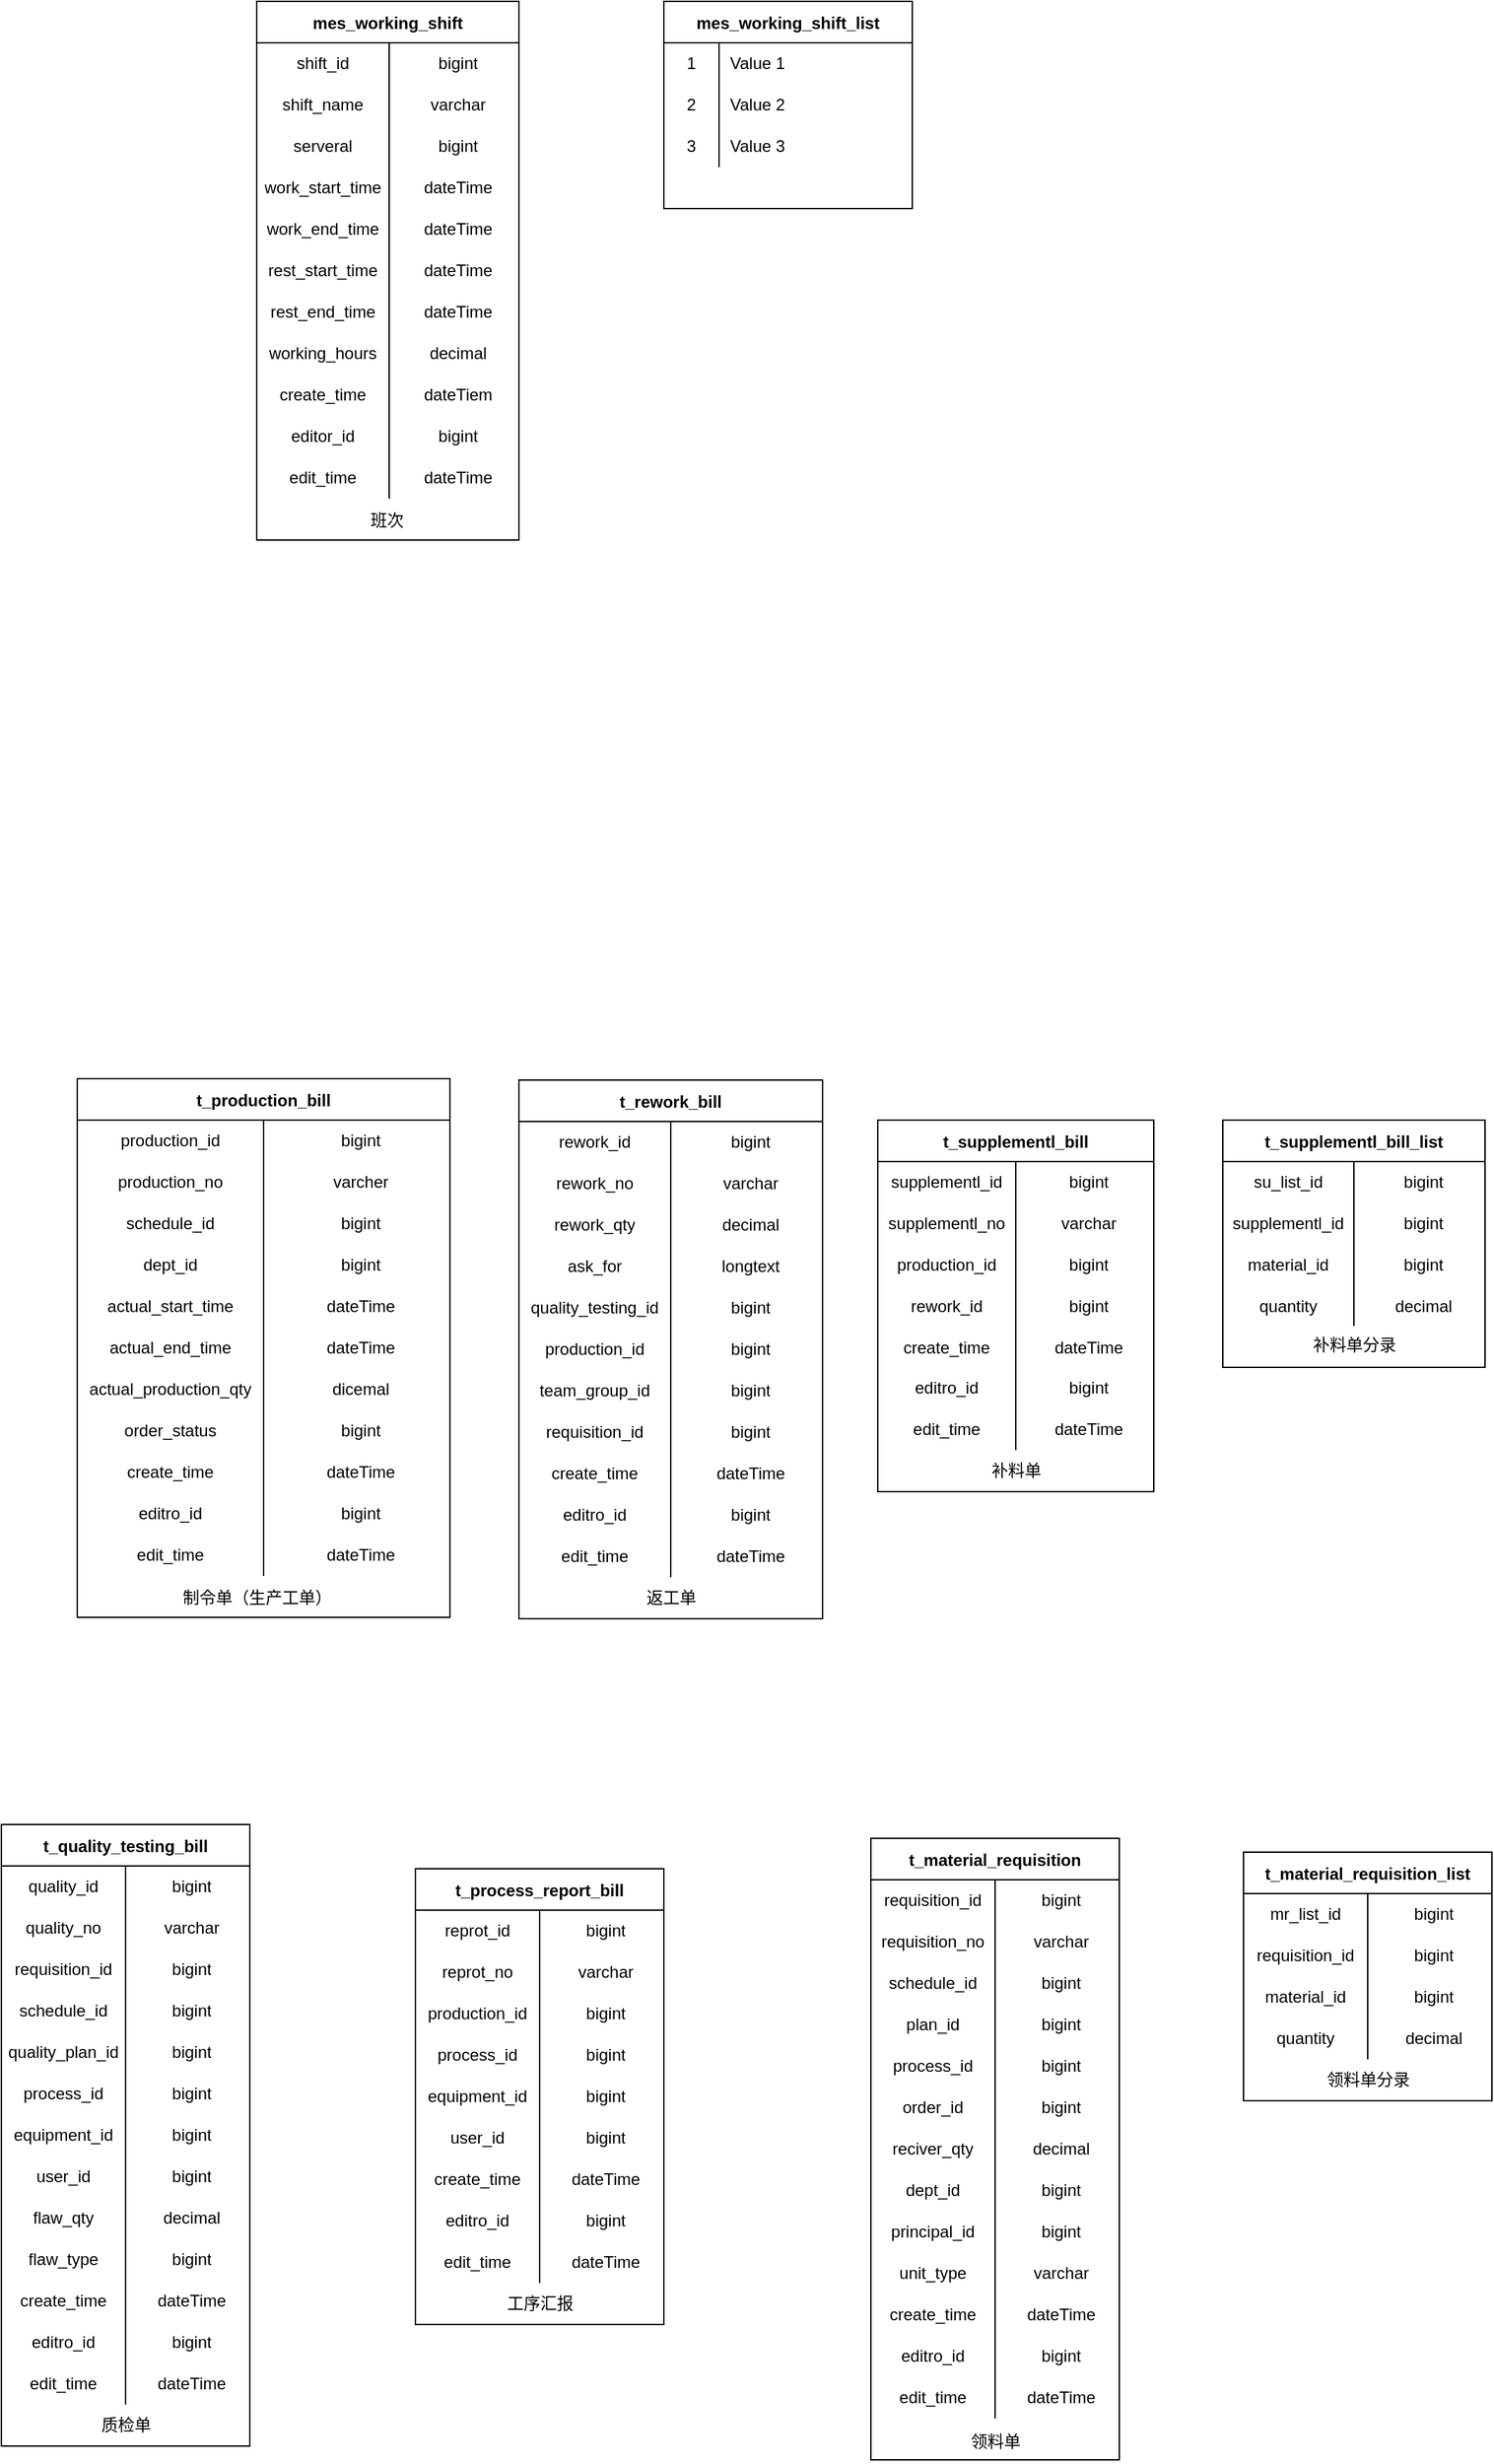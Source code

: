 <mxfile version="20.0.4" type="github">
  <diagram id="XuzZ9nvIXCZ4jduUd2rL" name="第 1 页">
    <mxGraphModel dx="1422" dy="786" grid="1" gridSize="10" guides="1" tooltips="1" connect="1" arrows="1" fold="1" page="1" pageScale="1" pageWidth="1654" pageHeight="2336" math="0" shadow="0">
      <root>
        <mxCell id="0" />
        <mxCell id="1" parent="0" />
        <mxCell id="BlTvL9HwPZBcn6mdUksr-1" value="mes_working_shift" style="shape=table;startSize=30;container=1;collapsible=0;childLayout=tableLayout;fixedRows=1;rowLines=0;fontStyle=1;" parent="1" vertex="1">
          <mxGeometry x="380" y="1200" width="190" height="390" as="geometry" />
        </mxCell>
        <mxCell id="BlTvL9HwPZBcn6mdUksr-2" value="" style="shape=tableRow;horizontal=0;startSize=0;swimlaneHead=0;swimlaneBody=0;top=0;left=0;bottom=0;right=0;collapsible=0;dropTarget=0;fillColor=none;points=[[0,0.5],[1,0.5]];portConstraint=eastwest;" parent="BlTvL9HwPZBcn6mdUksr-1" vertex="1">
          <mxGeometry y="30" width="190" height="30" as="geometry" />
        </mxCell>
        <mxCell id="BlTvL9HwPZBcn6mdUksr-3" value="shift_id" style="shape=partialRectangle;html=1;whiteSpace=wrap;connectable=0;fillColor=none;top=0;left=0;bottom=0;right=0;overflow=hidden;pointerEvents=1;" parent="BlTvL9HwPZBcn6mdUksr-2" vertex="1">
          <mxGeometry width="96" height="30" as="geometry">
            <mxRectangle width="96" height="30" as="alternateBounds" />
          </mxGeometry>
        </mxCell>
        <mxCell id="BlTvL9HwPZBcn6mdUksr-4" value="bigint" style="shape=partialRectangle;html=1;whiteSpace=wrap;connectable=0;fillColor=none;top=0;left=0;bottom=0;right=0;align=center;spacingLeft=6;overflow=hidden;" parent="BlTvL9HwPZBcn6mdUksr-2" vertex="1">
          <mxGeometry x="96" width="94" height="30" as="geometry">
            <mxRectangle width="94" height="30" as="alternateBounds" />
          </mxGeometry>
        </mxCell>
        <mxCell id="BlTvL9HwPZBcn6mdUksr-5" value="" style="shape=tableRow;horizontal=0;startSize=0;swimlaneHead=0;swimlaneBody=0;top=0;left=0;bottom=0;right=0;collapsible=0;dropTarget=0;fillColor=none;points=[[0,0.5],[1,0.5]];portConstraint=eastwest;" parent="BlTvL9HwPZBcn6mdUksr-1" vertex="1">
          <mxGeometry y="60" width="190" height="30" as="geometry" />
        </mxCell>
        <mxCell id="BlTvL9HwPZBcn6mdUksr-6" value="shift_name" style="shape=partialRectangle;html=1;whiteSpace=wrap;connectable=0;fillColor=none;top=0;left=0;bottom=0;right=0;overflow=hidden;" parent="BlTvL9HwPZBcn6mdUksr-5" vertex="1">
          <mxGeometry width="96" height="30" as="geometry">
            <mxRectangle width="96" height="30" as="alternateBounds" />
          </mxGeometry>
        </mxCell>
        <mxCell id="BlTvL9HwPZBcn6mdUksr-7" value="varchar" style="shape=partialRectangle;html=1;whiteSpace=wrap;connectable=0;fillColor=none;top=0;left=0;bottom=0;right=0;align=center;spacingLeft=6;overflow=hidden;" parent="BlTvL9HwPZBcn6mdUksr-5" vertex="1">
          <mxGeometry x="96" width="94" height="30" as="geometry">
            <mxRectangle width="94" height="30" as="alternateBounds" />
          </mxGeometry>
        </mxCell>
        <mxCell id="BlTvL9HwPZBcn6mdUksr-8" value="" style="shape=tableRow;horizontal=0;startSize=0;swimlaneHead=0;swimlaneBody=0;top=0;left=0;bottom=0;right=0;collapsible=0;dropTarget=0;fillColor=none;points=[[0,0.5],[1,0.5]];portConstraint=eastwest;" parent="BlTvL9HwPZBcn6mdUksr-1" vertex="1">
          <mxGeometry y="90" width="190" height="30" as="geometry" />
        </mxCell>
        <mxCell id="BlTvL9HwPZBcn6mdUksr-9" value="serveral" style="shape=partialRectangle;html=1;whiteSpace=wrap;connectable=0;fillColor=none;top=0;left=0;bottom=0;right=0;overflow=hidden;" parent="BlTvL9HwPZBcn6mdUksr-8" vertex="1">
          <mxGeometry width="96" height="30" as="geometry">
            <mxRectangle width="96" height="30" as="alternateBounds" />
          </mxGeometry>
        </mxCell>
        <mxCell id="BlTvL9HwPZBcn6mdUksr-10" value="bigint" style="shape=partialRectangle;html=1;whiteSpace=wrap;connectable=0;fillColor=none;top=0;left=0;bottom=0;right=0;align=center;spacingLeft=6;overflow=hidden;" parent="BlTvL9HwPZBcn6mdUksr-8" vertex="1">
          <mxGeometry x="96" width="94" height="30" as="geometry">
            <mxRectangle width="94" height="30" as="alternateBounds" />
          </mxGeometry>
        </mxCell>
        <mxCell id="BlTvL9HwPZBcn6mdUksr-12" style="shape=tableRow;horizontal=0;startSize=0;swimlaneHead=0;swimlaneBody=0;top=0;left=0;bottom=0;right=0;collapsible=0;dropTarget=0;fillColor=none;points=[[0,0.5],[1,0.5]];portConstraint=eastwest;" parent="BlTvL9HwPZBcn6mdUksr-1" vertex="1">
          <mxGeometry y="120" width="190" height="30" as="geometry" />
        </mxCell>
        <mxCell id="BlTvL9HwPZBcn6mdUksr-13" value="work_start_time" style="shape=partialRectangle;html=1;whiteSpace=wrap;connectable=0;fillColor=none;top=0;left=0;bottom=0;right=0;overflow=hidden;" parent="BlTvL9HwPZBcn6mdUksr-12" vertex="1">
          <mxGeometry width="96" height="30" as="geometry">
            <mxRectangle width="96" height="30" as="alternateBounds" />
          </mxGeometry>
        </mxCell>
        <mxCell id="BlTvL9HwPZBcn6mdUksr-14" value="dateTime" style="shape=partialRectangle;html=1;whiteSpace=wrap;connectable=0;fillColor=none;top=0;left=0;bottom=0;right=0;align=center;spacingLeft=6;overflow=hidden;" parent="BlTvL9HwPZBcn6mdUksr-12" vertex="1">
          <mxGeometry x="96" width="94" height="30" as="geometry">
            <mxRectangle width="94" height="30" as="alternateBounds" />
          </mxGeometry>
        </mxCell>
        <mxCell id="BlTvL9HwPZBcn6mdUksr-15" style="shape=tableRow;horizontal=0;startSize=0;swimlaneHead=0;swimlaneBody=0;top=0;left=0;bottom=0;right=0;collapsible=0;dropTarget=0;fillColor=none;points=[[0,0.5],[1,0.5]];portConstraint=eastwest;" parent="BlTvL9HwPZBcn6mdUksr-1" vertex="1">
          <mxGeometry y="150" width="190" height="30" as="geometry" />
        </mxCell>
        <mxCell id="BlTvL9HwPZBcn6mdUksr-16" value="work_end_time" style="shape=partialRectangle;html=1;whiteSpace=wrap;connectable=0;fillColor=none;top=0;left=0;bottom=0;right=0;overflow=hidden;" parent="BlTvL9HwPZBcn6mdUksr-15" vertex="1">
          <mxGeometry width="96" height="30" as="geometry">
            <mxRectangle width="96" height="30" as="alternateBounds" />
          </mxGeometry>
        </mxCell>
        <mxCell id="BlTvL9HwPZBcn6mdUksr-17" value="dateTime" style="shape=partialRectangle;html=1;whiteSpace=wrap;connectable=0;fillColor=none;top=0;left=0;bottom=0;right=0;align=center;spacingLeft=6;overflow=hidden;" parent="BlTvL9HwPZBcn6mdUksr-15" vertex="1">
          <mxGeometry x="96" width="94" height="30" as="geometry">
            <mxRectangle width="94" height="30" as="alternateBounds" />
          </mxGeometry>
        </mxCell>
        <mxCell id="BlTvL9HwPZBcn6mdUksr-18" style="shape=tableRow;horizontal=0;startSize=0;swimlaneHead=0;swimlaneBody=0;top=0;left=0;bottom=0;right=0;collapsible=0;dropTarget=0;fillColor=none;points=[[0,0.5],[1,0.5]];portConstraint=eastwest;" parent="BlTvL9HwPZBcn6mdUksr-1" vertex="1">
          <mxGeometry y="180" width="190" height="30" as="geometry" />
        </mxCell>
        <mxCell id="BlTvL9HwPZBcn6mdUksr-19" value="rest_start_time" style="shape=partialRectangle;html=1;whiteSpace=wrap;connectable=0;fillColor=none;top=0;left=0;bottom=0;right=0;overflow=hidden;" parent="BlTvL9HwPZBcn6mdUksr-18" vertex="1">
          <mxGeometry width="96" height="30" as="geometry">
            <mxRectangle width="96" height="30" as="alternateBounds" />
          </mxGeometry>
        </mxCell>
        <mxCell id="BlTvL9HwPZBcn6mdUksr-20" value="dateTime" style="shape=partialRectangle;html=1;whiteSpace=wrap;connectable=0;fillColor=none;top=0;left=0;bottom=0;right=0;align=center;spacingLeft=6;overflow=hidden;" parent="BlTvL9HwPZBcn6mdUksr-18" vertex="1">
          <mxGeometry x="96" width="94" height="30" as="geometry">
            <mxRectangle width="94" height="30" as="alternateBounds" />
          </mxGeometry>
        </mxCell>
        <mxCell id="BlTvL9HwPZBcn6mdUksr-21" style="shape=tableRow;horizontal=0;startSize=0;swimlaneHead=0;swimlaneBody=0;top=0;left=0;bottom=0;right=0;collapsible=0;dropTarget=0;fillColor=none;points=[[0,0.5],[1,0.5]];portConstraint=eastwest;" parent="BlTvL9HwPZBcn6mdUksr-1" vertex="1">
          <mxGeometry y="210" width="190" height="30" as="geometry" />
        </mxCell>
        <mxCell id="BlTvL9HwPZBcn6mdUksr-22" value="rest_end_time" style="shape=partialRectangle;html=1;whiteSpace=wrap;connectable=0;fillColor=none;top=0;left=0;bottom=0;right=0;overflow=hidden;" parent="BlTvL9HwPZBcn6mdUksr-21" vertex="1">
          <mxGeometry width="96" height="30" as="geometry">
            <mxRectangle width="96" height="30" as="alternateBounds" />
          </mxGeometry>
        </mxCell>
        <mxCell id="BlTvL9HwPZBcn6mdUksr-23" value="dateTime" style="shape=partialRectangle;html=1;whiteSpace=wrap;connectable=0;fillColor=none;top=0;left=0;bottom=0;right=0;align=center;spacingLeft=6;overflow=hidden;" parent="BlTvL9HwPZBcn6mdUksr-21" vertex="1">
          <mxGeometry x="96" width="94" height="30" as="geometry">
            <mxRectangle width="94" height="30" as="alternateBounds" />
          </mxGeometry>
        </mxCell>
        <mxCell id="BlTvL9HwPZBcn6mdUksr-24" style="shape=tableRow;horizontal=0;startSize=0;swimlaneHead=0;swimlaneBody=0;top=0;left=0;bottom=0;right=0;collapsible=0;dropTarget=0;fillColor=none;points=[[0,0.5],[1,0.5]];portConstraint=eastwest;" parent="BlTvL9HwPZBcn6mdUksr-1" vertex="1">
          <mxGeometry y="240" width="190" height="30" as="geometry" />
        </mxCell>
        <mxCell id="BlTvL9HwPZBcn6mdUksr-25" value="working_hours" style="shape=partialRectangle;html=1;whiteSpace=wrap;connectable=0;fillColor=none;top=0;left=0;bottom=0;right=0;overflow=hidden;" parent="BlTvL9HwPZBcn6mdUksr-24" vertex="1">
          <mxGeometry width="96" height="30" as="geometry">
            <mxRectangle width="96" height="30" as="alternateBounds" />
          </mxGeometry>
        </mxCell>
        <mxCell id="BlTvL9HwPZBcn6mdUksr-26" value="decimal" style="shape=partialRectangle;html=1;whiteSpace=wrap;connectable=0;fillColor=none;top=0;left=0;bottom=0;right=0;align=center;spacingLeft=6;overflow=hidden;" parent="BlTvL9HwPZBcn6mdUksr-24" vertex="1">
          <mxGeometry x="96" width="94" height="30" as="geometry">
            <mxRectangle width="94" height="30" as="alternateBounds" />
          </mxGeometry>
        </mxCell>
        <mxCell id="BlTvL9HwPZBcn6mdUksr-27" style="shape=tableRow;horizontal=0;startSize=0;swimlaneHead=0;swimlaneBody=0;top=0;left=0;bottom=0;right=0;collapsible=0;dropTarget=0;fillColor=none;points=[[0,0.5],[1,0.5]];portConstraint=eastwest;" parent="BlTvL9HwPZBcn6mdUksr-1" vertex="1">
          <mxGeometry y="270" width="190" height="30" as="geometry" />
        </mxCell>
        <mxCell id="BlTvL9HwPZBcn6mdUksr-28" value="create_time" style="shape=partialRectangle;html=1;whiteSpace=wrap;connectable=0;fillColor=none;top=0;left=0;bottom=0;right=0;overflow=hidden;" parent="BlTvL9HwPZBcn6mdUksr-27" vertex="1">
          <mxGeometry width="96" height="30" as="geometry">
            <mxRectangle width="96" height="30" as="alternateBounds" />
          </mxGeometry>
        </mxCell>
        <mxCell id="BlTvL9HwPZBcn6mdUksr-29" value="dateTiem" style="shape=partialRectangle;html=1;whiteSpace=wrap;connectable=0;fillColor=none;top=0;left=0;bottom=0;right=0;align=center;spacingLeft=6;overflow=hidden;" parent="BlTvL9HwPZBcn6mdUksr-27" vertex="1">
          <mxGeometry x="96" width="94" height="30" as="geometry">
            <mxRectangle width="94" height="30" as="alternateBounds" />
          </mxGeometry>
        </mxCell>
        <mxCell id="BlTvL9HwPZBcn6mdUksr-30" style="shape=tableRow;horizontal=0;startSize=0;swimlaneHead=0;swimlaneBody=0;top=0;left=0;bottom=0;right=0;collapsible=0;dropTarget=0;fillColor=none;points=[[0,0.5],[1,0.5]];portConstraint=eastwest;" parent="BlTvL9HwPZBcn6mdUksr-1" vertex="1">
          <mxGeometry y="300" width="190" height="30" as="geometry" />
        </mxCell>
        <mxCell id="BlTvL9HwPZBcn6mdUksr-31" value="editor_id" style="shape=partialRectangle;html=1;whiteSpace=wrap;connectable=0;fillColor=none;top=0;left=0;bottom=0;right=0;overflow=hidden;" parent="BlTvL9HwPZBcn6mdUksr-30" vertex="1">
          <mxGeometry width="96" height="30" as="geometry">
            <mxRectangle width="96" height="30" as="alternateBounds" />
          </mxGeometry>
        </mxCell>
        <mxCell id="BlTvL9HwPZBcn6mdUksr-32" value="bigint" style="shape=partialRectangle;html=1;whiteSpace=wrap;connectable=0;fillColor=none;top=0;left=0;bottom=0;right=0;align=center;spacingLeft=6;overflow=hidden;" parent="BlTvL9HwPZBcn6mdUksr-30" vertex="1">
          <mxGeometry x="96" width="94" height="30" as="geometry">
            <mxRectangle width="94" height="30" as="alternateBounds" />
          </mxGeometry>
        </mxCell>
        <mxCell id="BlTvL9HwPZBcn6mdUksr-33" style="shape=tableRow;horizontal=0;startSize=0;swimlaneHead=0;swimlaneBody=0;top=0;left=0;bottom=0;right=0;collapsible=0;dropTarget=0;fillColor=none;points=[[0,0.5],[1,0.5]];portConstraint=eastwest;" parent="BlTvL9HwPZBcn6mdUksr-1" vertex="1">
          <mxGeometry y="330" width="190" height="30" as="geometry" />
        </mxCell>
        <mxCell id="BlTvL9HwPZBcn6mdUksr-34" value="edit_time" style="shape=partialRectangle;html=1;whiteSpace=wrap;connectable=0;fillColor=none;top=0;left=0;bottom=0;right=0;overflow=hidden;" parent="BlTvL9HwPZBcn6mdUksr-33" vertex="1">
          <mxGeometry width="96" height="30" as="geometry">
            <mxRectangle width="96" height="30" as="alternateBounds" />
          </mxGeometry>
        </mxCell>
        <mxCell id="BlTvL9HwPZBcn6mdUksr-35" value="dateTime" style="shape=partialRectangle;html=1;whiteSpace=wrap;connectable=0;fillColor=none;top=0;left=0;bottom=0;right=0;align=center;spacingLeft=6;overflow=hidden;" parent="BlTvL9HwPZBcn6mdUksr-33" vertex="1">
          <mxGeometry x="96" width="94" height="30" as="geometry">
            <mxRectangle width="94" height="30" as="alternateBounds" />
          </mxGeometry>
        </mxCell>
        <mxCell id="BlTvL9HwPZBcn6mdUksr-36" value="t_production_bill" style="shape=table;startSize=30;container=1;collapsible=0;childLayout=tableLayout;fixedRows=1;rowLines=0;fontStyle=1;" parent="1" vertex="1">
          <mxGeometry x="250" y="1980" width="270" height="390" as="geometry" />
        </mxCell>
        <mxCell id="BlTvL9HwPZBcn6mdUksr-37" value="" style="shape=tableRow;horizontal=0;startSize=0;swimlaneHead=0;swimlaneBody=0;top=0;left=0;bottom=0;right=0;collapsible=0;dropTarget=0;fillColor=none;points=[[0,0.5],[1,0.5]];portConstraint=eastwest;" parent="BlTvL9HwPZBcn6mdUksr-36" vertex="1">
          <mxGeometry y="30" width="270" height="30" as="geometry" />
        </mxCell>
        <mxCell id="BlTvL9HwPZBcn6mdUksr-38" value="production_id" style="shape=partialRectangle;html=1;whiteSpace=wrap;connectable=0;fillColor=none;top=0;left=0;bottom=0;right=0;overflow=hidden;pointerEvents=1;" parent="BlTvL9HwPZBcn6mdUksr-37" vertex="1">
          <mxGeometry width="135" height="30" as="geometry">
            <mxRectangle width="135" height="30" as="alternateBounds" />
          </mxGeometry>
        </mxCell>
        <mxCell id="BlTvL9HwPZBcn6mdUksr-39" value="bigint" style="shape=partialRectangle;html=1;whiteSpace=wrap;connectable=0;fillColor=none;top=0;left=0;bottom=0;right=0;align=center;spacingLeft=6;overflow=hidden;" parent="BlTvL9HwPZBcn6mdUksr-37" vertex="1">
          <mxGeometry x="135" width="135" height="30" as="geometry">
            <mxRectangle width="135" height="30" as="alternateBounds" />
          </mxGeometry>
        </mxCell>
        <mxCell id="BlTvL9HwPZBcn6mdUksr-40" value="" style="shape=tableRow;horizontal=0;startSize=0;swimlaneHead=0;swimlaneBody=0;top=0;left=0;bottom=0;right=0;collapsible=0;dropTarget=0;fillColor=none;points=[[0,0.5],[1,0.5]];portConstraint=eastwest;" parent="BlTvL9HwPZBcn6mdUksr-36" vertex="1">
          <mxGeometry y="60" width="270" height="30" as="geometry" />
        </mxCell>
        <mxCell id="BlTvL9HwPZBcn6mdUksr-41" value="production_no" style="shape=partialRectangle;html=1;whiteSpace=wrap;connectable=0;fillColor=none;top=0;left=0;bottom=0;right=0;overflow=hidden;" parent="BlTvL9HwPZBcn6mdUksr-40" vertex="1">
          <mxGeometry width="135" height="30" as="geometry">
            <mxRectangle width="135" height="30" as="alternateBounds" />
          </mxGeometry>
        </mxCell>
        <mxCell id="BlTvL9HwPZBcn6mdUksr-42" value="varcher" style="shape=partialRectangle;html=1;whiteSpace=wrap;connectable=0;fillColor=none;top=0;left=0;bottom=0;right=0;align=center;spacingLeft=6;overflow=hidden;" parent="BlTvL9HwPZBcn6mdUksr-40" vertex="1">
          <mxGeometry x="135" width="135" height="30" as="geometry">
            <mxRectangle width="135" height="30" as="alternateBounds" />
          </mxGeometry>
        </mxCell>
        <mxCell id="BlTvL9HwPZBcn6mdUksr-43" value="" style="shape=tableRow;horizontal=0;startSize=0;swimlaneHead=0;swimlaneBody=0;top=0;left=0;bottom=0;right=0;collapsible=0;dropTarget=0;fillColor=none;points=[[0,0.5],[1,0.5]];portConstraint=eastwest;" parent="BlTvL9HwPZBcn6mdUksr-36" vertex="1">
          <mxGeometry y="90" width="270" height="30" as="geometry" />
        </mxCell>
        <mxCell id="BlTvL9HwPZBcn6mdUksr-44" value="schedule_id" style="shape=partialRectangle;html=1;whiteSpace=wrap;connectable=0;fillColor=none;top=0;left=0;bottom=0;right=0;overflow=hidden;" parent="BlTvL9HwPZBcn6mdUksr-43" vertex="1">
          <mxGeometry width="135" height="30" as="geometry">
            <mxRectangle width="135" height="30" as="alternateBounds" />
          </mxGeometry>
        </mxCell>
        <mxCell id="BlTvL9HwPZBcn6mdUksr-45" value="bigint" style="shape=partialRectangle;html=1;whiteSpace=wrap;connectable=0;fillColor=none;top=0;left=0;bottom=0;right=0;align=center;spacingLeft=6;overflow=hidden;" parent="BlTvL9HwPZBcn6mdUksr-43" vertex="1">
          <mxGeometry x="135" width="135" height="30" as="geometry">
            <mxRectangle width="135" height="30" as="alternateBounds" />
          </mxGeometry>
        </mxCell>
        <mxCell id="BlTvL9HwPZBcn6mdUksr-46" style="shape=tableRow;horizontal=0;startSize=0;swimlaneHead=0;swimlaneBody=0;top=0;left=0;bottom=0;right=0;collapsible=0;dropTarget=0;fillColor=none;points=[[0,0.5],[1,0.5]];portConstraint=eastwest;" parent="BlTvL9HwPZBcn6mdUksr-36" vertex="1">
          <mxGeometry y="120" width="270" height="30" as="geometry" />
        </mxCell>
        <mxCell id="BlTvL9HwPZBcn6mdUksr-47" value="dept_id" style="shape=partialRectangle;html=1;whiteSpace=wrap;connectable=0;fillColor=none;top=0;left=0;bottom=0;right=0;overflow=hidden;" parent="BlTvL9HwPZBcn6mdUksr-46" vertex="1">
          <mxGeometry width="135" height="30" as="geometry">
            <mxRectangle width="135" height="30" as="alternateBounds" />
          </mxGeometry>
        </mxCell>
        <mxCell id="BlTvL9HwPZBcn6mdUksr-48" value="bigint" style="shape=partialRectangle;html=1;whiteSpace=wrap;connectable=0;fillColor=none;top=0;left=0;bottom=0;right=0;align=center;spacingLeft=6;overflow=hidden;" parent="BlTvL9HwPZBcn6mdUksr-46" vertex="1">
          <mxGeometry x="135" width="135" height="30" as="geometry">
            <mxRectangle width="135" height="30" as="alternateBounds" />
          </mxGeometry>
        </mxCell>
        <mxCell id="BlTvL9HwPZBcn6mdUksr-49" style="shape=tableRow;horizontal=0;startSize=0;swimlaneHead=0;swimlaneBody=0;top=0;left=0;bottom=0;right=0;collapsible=0;dropTarget=0;fillColor=none;points=[[0,0.5],[1,0.5]];portConstraint=eastwest;" parent="BlTvL9HwPZBcn6mdUksr-36" vertex="1">
          <mxGeometry y="150" width="270" height="30" as="geometry" />
        </mxCell>
        <mxCell id="BlTvL9HwPZBcn6mdUksr-50" value="actual_start_time" style="shape=partialRectangle;html=1;whiteSpace=wrap;connectable=0;fillColor=none;top=0;left=0;bottom=0;right=0;overflow=hidden;" parent="BlTvL9HwPZBcn6mdUksr-49" vertex="1">
          <mxGeometry width="135" height="30" as="geometry">
            <mxRectangle width="135" height="30" as="alternateBounds" />
          </mxGeometry>
        </mxCell>
        <mxCell id="BlTvL9HwPZBcn6mdUksr-51" value="dateTime" style="shape=partialRectangle;html=1;whiteSpace=wrap;connectable=0;fillColor=none;top=0;left=0;bottom=0;right=0;align=center;spacingLeft=6;overflow=hidden;" parent="BlTvL9HwPZBcn6mdUksr-49" vertex="1">
          <mxGeometry x="135" width="135" height="30" as="geometry">
            <mxRectangle width="135" height="30" as="alternateBounds" />
          </mxGeometry>
        </mxCell>
        <mxCell id="BlTvL9HwPZBcn6mdUksr-52" style="shape=tableRow;horizontal=0;startSize=0;swimlaneHead=0;swimlaneBody=0;top=0;left=0;bottom=0;right=0;collapsible=0;dropTarget=0;fillColor=none;points=[[0,0.5],[1,0.5]];portConstraint=eastwest;" parent="BlTvL9HwPZBcn6mdUksr-36" vertex="1">
          <mxGeometry y="180" width="270" height="30" as="geometry" />
        </mxCell>
        <mxCell id="BlTvL9HwPZBcn6mdUksr-53" value="actual_end_time" style="shape=partialRectangle;html=1;whiteSpace=wrap;connectable=0;fillColor=none;top=0;left=0;bottom=0;right=0;overflow=hidden;" parent="BlTvL9HwPZBcn6mdUksr-52" vertex="1">
          <mxGeometry width="135" height="30" as="geometry">
            <mxRectangle width="135" height="30" as="alternateBounds" />
          </mxGeometry>
        </mxCell>
        <mxCell id="BlTvL9HwPZBcn6mdUksr-54" value="dateTime" style="shape=partialRectangle;html=1;whiteSpace=wrap;connectable=0;fillColor=none;top=0;left=0;bottom=0;right=0;align=center;spacingLeft=6;overflow=hidden;" parent="BlTvL9HwPZBcn6mdUksr-52" vertex="1">
          <mxGeometry x="135" width="135" height="30" as="geometry">
            <mxRectangle width="135" height="30" as="alternateBounds" />
          </mxGeometry>
        </mxCell>
        <mxCell id="BlTvL9HwPZBcn6mdUksr-55" style="shape=tableRow;horizontal=0;startSize=0;swimlaneHead=0;swimlaneBody=0;top=0;left=0;bottom=0;right=0;collapsible=0;dropTarget=0;fillColor=none;points=[[0,0.5],[1,0.5]];portConstraint=eastwest;" parent="BlTvL9HwPZBcn6mdUksr-36" vertex="1">
          <mxGeometry y="210" width="270" height="30" as="geometry" />
        </mxCell>
        <mxCell id="BlTvL9HwPZBcn6mdUksr-56" value="actual_production_qty" style="shape=partialRectangle;html=1;whiteSpace=wrap;connectable=0;fillColor=none;top=0;left=0;bottom=0;right=0;overflow=hidden;" parent="BlTvL9HwPZBcn6mdUksr-55" vertex="1">
          <mxGeometry width="135" height="30" as="geometry">
            <mxRectangle width="135" height="30" as="alternateBounds" />
          </mxGeometry>
        </mxCell>
        <mxCell id="BlTvL9HwPZBcn6mdUksr-57" value="dicemal" style="shape=partialRectangle;html=1;whiteSpace=wrap;connectable=0;fillColor=none;top=0;left=0;bottom=0;right=0;align=center;spacingLeft=6;overflow=hidden;" parent="BlTvL9HwPZBcn6mdUksr-55" vertex="1">
          <mxGeometry x="135" width="135" height="30" as="geometry">
            <mxRectangle width="135" height="30" as="alternateBounds" />
          </mxGeometry>
        </mxCell>
        <mxCell id="BlTvL9HwPZBcn6mdUksr-58" style="shape=tableRow;horizontal=0;startSize=0;swimlaneHead=0;swimlaneBody=0;top=0;left=0;bottom=0;right=0;collapsible=0;dropTarget=0;fillColor=none;points=[[0,0.5],[1,0.5]];portConstraint=eastwest;" parent="BlTvL9HwPZBcn6mdUksr-36" vertex="1">
          <mxGeometry y="240" width="270" height="30" as="geometry" />
        </mxCell>
        <mxCell id="BlTvL9HwPZBcn6mdUksr-59" value="order_status" style="shape=partialRectangle;html=1;whiteSpace=wrap;connectable=0;fillColor=none;top=0;left=0;bottom=0;right=0;overflow=hidden;" parent="BlTvL9HwPZBcn6mdUksr-58" vertex="1">
          <mxGeometry width="135" height="30" as="geometry">
            <mxRectangle width="135" height="30" as="alternateBounds" />
          </mxGeometry>
        </mxCell>
        <mxCell id="BlTvL9HwPZBcn6mdUksr-60" value="bigint" style="shape=partialRectangle;html=1;whiteSpace=wrap;connectable=0;fillColor=none;top=0;left=0;bottom=0;right=0;align=center;spacingLeft=6;overflow=hidden;" parent="BlTvL9HwPZBcn6mdUksr-58" vertex="1">
          <mxGeometry x="135" width="135" height="30" as="geometry">
            <mxRectangle width="135" height="30" as="alternateBounds" />
          </mxGeometry>
        </mxCell>
        <mxCell id="BlTvL9HwPZBcn6mdUksr-61" style="shape=tableRow;horizontal=0;startSize=0;swimlaneHead=0;swimlaneBody=0;top=0;left=0;bottom=0;right=0;collapsible=0;dropTarget=0;fillColor=none;points=[[0,0.5],[1,0.5]];portConstraint=eastwest;" parent="BlTvL9HwPZBcn6mdUksr-36" vertex="1">
          <mxGeometry y="270" width="270" height="30" as="geometry" />
        </mxCell>
        <mxCell id="BlTvL9HwPZBcn6mdUksr-62" value="create_time" style="shape=partialRectangle;html=1;whiteSpace=wrap;connectable=0;fillColor=none;top=0;left=0;bottom=0;right=0;overflow=hidden;" parent="BlTvL9HwPZBcn6mdUksr-61" vertex="1">
          <mxGeometry width="135" height="30" as="geometry">
            <mxRectangle width="135" height="30" as="alternateBounds" />
          </mxGeometry>
        </mxCell>
        <mxCell id="BlTvL9HwPZBcn6mdUksr-63" value="dateTime" style="shape=partialRectangle;html=1;whiteSpace=wrap;connectable=0;fillColor=none;top=0;left=0;bottom=0;right=0;align=center;spacingLeft=6;overflow=hidden;" parent="BlTvL9HwPZBcn6mdUksr-61" vertex="1">
          <mxGeometry x="135" width="135" height="30" as="geometry">
            <mxRectangle width="135" height="30" as="alternateBounds" />
          </mxGeometry>
        </mxCell>
        <mxCell id="BlTvL9HwPZBcn6mdUksr-64" style="shape=tableRow;horizontal=0;startSize=0;swimlaneHead=0;swimlaneBody=0;top=0;left=0;bottom=0;right=0;collapsible=0;dropTarget=0;fillColor=none;points=[[0,0.5],[1,0.5]];portConstraint=eastwest;" parent="BlTvL9HwPZBcn6mdUksr-36" vertex="1">
          <mxGeometry y="300" width="270" height="30" as="geometry" />
        </mxCell>
        <mxCell id="BlTvL9HwPZBcn6mdUksr-65" value="editro_id" style="shape=partialRectangle;html=1;whiteSpace=wrap;connectable=0;fillColor=none;top=0;left=0;bottom=0;right=0;overflow=hidden;" parent="BlTvL9HwPZBcn6mdUksr-64" vertex="1">
          <mxGeometry width="135" height="30" as="geometry">
            <mxRectangle width="135" height="30" as="alternateBounds" />
          </mxGeometry>
        </mxCell>
        <mxCell id="BlTvL9HwPZBcn6mdUksr-66" value="bigint" style="shape=partialRectangle;html=1;whiteSpace=wrap;connectable=0;fillColor=none;top=0;left=0;bottom=0;right=0;align=center;spacingLeft=6;overflow=hidden;" parent="BlTvL9HwPZBcn6mdUksr-64" vertex="1">
          <mxGeometry x="135" width="135" height="30" as="geometry">
            <mxRectangle width="135" height="30" as="alternateBounds" />
          </mxGeometry>
        </mxCell>
        <mxCell id="BlTvL9HwPZBcn6mdUksr-67" style="shape=tableRow;horizontal=0;startSize=0;swimlaneHead=0;swimlaneBody=0;top=0;left=0;bottom=0;right=0;collapsible=0;dropTarget=0;fillColor=none;points=[[0,0.5],[1,0.5]];portConstraint=eastwest;" parent="BlTvL9HwPZBcn6mdUksr-36" vertex="1">
          <mxGeometry y="330" width="270" height="30" as="geometry" />
        </mxCell>
        <mxCell id="BlTvL9HwPZBcn6mdUksr-68" value="edit_time" style="shape=partialRectangle;html=1;whiteSpace=wrap;connectable=0;fillColor=none;top=0;left=0;bottom=0;right=0;overflow=hidden;" parent="BlTvL9HwPZBcn6mdUksr-67" vertex="1">
          <mxGeometry width="135" height="30" as="geometry">
            <mxRectangle width="135" height="30" as="alternateBounds" />
          </mxGeometry>
        </mxCell>
        <mxCell id="BlTvL9HwPZBcn6mdUksr-69" value="dateTime" style="shape=partialRectangle;html=1;whiteSpace=wrap;connectable=0;fillColor=none;top=0;left=0;bottom=0;right=0;align=center;spacingLeft=6;overflow=hidden;" parent="BlTvL9HwPZBcn6mdUksr-67" vertex="1">
          <mxGeometry x="135" width="135" height="30" as="geometry">
            <mxRectangle width="135" height="30" as="alternateBounds" />
          </mxGeometry>
        </mxCell>
        <mxCell id="BlTvL9HwPZBcn6mdUksr-70" value="t_process_report_bill" style="shape=table;startSize=30;container=1;collapsible=0;childLayout=tableLayout;fixedRows=1;rowLines=0;fontStyle=1;" parent="1" vertex="1">
          <mxGeometry x="495" y="2552" width="180" height="330" as="geometry" />
        </mxCell>
        <mxCell id="BlTvL9HwPZBcn6mdUksr-71" value="" style="shape=tableRow;horizontal=0;startSize=0;swimlaneHead=0;swimlaneBody=0;top=0;left=0;bottom=0;right=0;collapsible=0;dropTarget=0;fillColor=none;points=[[0,0.5],[1,0.5]];portConstraint=eastwest;" parent="BlTvL9HwPZBcn6mdUksr-70" vertex="1">
          <mxGeometry y="30" width="180" height="30" as="geometry" />
        </mxCell>
        <mxCell id="BlTvL9HwPZBcn6mdUksr-72" value="reprot_id" style="shape=partialRectangle;html=1;whiteSpace=wrap;connectable=0;fillColor=none;top=0;left=0;bottom=0;right=0;overflow=hidden;pointerEvents=1;" parent="BlTvL9HwPZBcn6mdUksr-71" vertex="1">
          <mxGeometry width="90" height="30" as="geometry">
            <mxRectangle width="90" height="30" as="alternateBounds" />
          </mxGeometry>
        </mxCell>
        <mxCell id="BlTvL9HwPZBcn6mdUksr-73" value="bigint" style="shape=partialRectangle;html=1;whiteSpace=wrap;connectable=0;fillColor=none;top=0;left=0;bottom=0;right=0;align=center;spacingLeft=6;overflow=hidden;" parent="BlTvL9HwPZBcn6mdUksr-71" vertex="1">
          <mxGeometry x="90" width="90" height="30" as="geometry">
            <mxRectangle width="90" height="30" as="alternateBounds" />
          </mxGeometry>
        </mxCell>
        <mxCell id="BlTvL9HwPZBcn6mdUksr-74" value="" style="shape=tableRow;horizontal=0;startSize=0;swimlaneHead=0;swimlaneBody=0;top=0;left=0;bottom=0;right=0;collapsible=0;dropTarget=0;fillColor=none;points=[[0,0.5],[1,0.5]];portConstraint=eastwest;" parent="BlTvL9HwPZBcn6mdUksr-70" vertex="1">
          <mxGeometry y="60" width="180" height="30" as="geometry" />
        </mxCell>
        <mxCell id="BlTvL9HwPZBcn6mdUksr-75" value="reprot_no" style="shape=partialRectangle;html=1;whiteSpace=wrap;connectable=0;fillColor=none;top=0;left=0;bottom=0;right=0;overflow=hidden;" parent="BlTvL9HwPZBcn6mdUksr-74" vertex="1">
          <mxGeometry width="90" height="30" as="geometry">
            <mxRectangle width="90" height="30" as="alternateBounds" />
          </mxGeometry>
        </mxCell>
        <mxCell id="BlTvL9HwPZBcn6mdUksr-76" value="varchar" style="shape=partialRectangle;html=1;whiteSpace=wrap;connectable=0;fillColor=none;top=0;left=0;bottom=0;right=0;align=center;spacingLeft=6;overflow=hidden;" parent="BlTvL9HwPZBcn6mdUksr-74" vertex="1">
          <mxGeometry x="90" width="90" height="30" as="geometry">
            <mxRectangle width="90" height="30" as="alternateBounds" />
          </mxGeometry>
        </mxCell>
        <mxCell id="BlTvL9HwPZBcn6mdUksr-77" value="" style="shape=tableRow;horizontal=0;startSize=0;swimlaneHead=0;swimlaneBody=0;top=0;left=0;bottom=0;right=0;collapsible=0;dropTarget=0;fillColor=none;points=[[0,0.5],[1,0.5]];portConstraint=eastwest;" parent="BlTvL9HwPZBcn6mdUksr-70" vertex="1">
          <mxGeometry y="90" width="180" height="30" as="geometry" />
        </mxCell>
        <mxCell id="BlTvL9HwPZBcn6mdUksr-78" value="production_id" style="shape=partialRectangle;html=1;whiteSpace=wrap;connectable=0;fillColor=none;top=0;left=0;bottom=0;right=0;overflow=hidden;" parent="BlTvL9HwPZBcn6mdUksr-77" vertex="1">
          <mxGeometry width="90" height="30" as="geometry">
            <mxRectangle width="90" height="30" as="alternateBounds" />
          </mxGeometry>
        </mxCell>
        <mxCell id="BlTvL9HwPZBcn6mdUksr-79" value="bigint" style="shape=partialRectangle;html=1;whiteSpace=wrap;connectable=0;fillColor=none;top=0;left=0;bottom=0;right=0;align=center;spacingLeft=6;overflow=hidden;" parent="BlTvL9HwPZBcn6mdUksr-77" vertex="1">
          <mxGeometry x="90" width="90" height="30" as="geometry">
            <mxRectangle width="90" height="30" as="alternateBounds" />
          </mxGeometry>
        </mxCell>
        <mxCell id="BlTvL9HwPZBcn6mdUksr-80" style="shape=tableRow;horizontal=0;startSize=0;swimlaneHead=0;swimlaneBody=0;top=0;left=0;bottom=0;right=0;collapsible=0;dropTarget=0;fillColor=none;points=[[0,0.5],[1,0.5]];portConstraint=eastwest;" parent="BlTvL9HwPZBcn6mdUksr-70" vertex="1">
          <mxGeometry y="120" width="180" height="30" as="geometry" />
        </mxCell>
        <mxCell id="BlTvL9HwPZBcn6mdUksr-81" value="process_id" style="shape=partialRectangle;html=1;whiteSpace=wrap;connectable=0;fillColor=none;top=0;left=0;bottom=0;right=0;overflow=hidden;" parent="BlTvL9HwPZBcn6mdUksr-80" vertex="1">
          <mxGeometry width="90" height="30" as="geometry">
            <mxRectangle width="90" height="30" as="alternateBounds" />
          </mxGeometry>
        </mxCell>
        <mxCell id="BlTvL9HwPZBcn6mdUksr-82" value="bigint" style="shape=partialRectangle;html=1;whiteSpace=wrap;connectable=0;fillColor=none;top=0;left=0;bottom=0;right=0;align=center;spacingLeft=6;overflow=hidden;" parent="BlTvL9HwPZBcn6mdUksr-80" vertex="1">
          <mxGeometry x="90" width="90" height="30" as="geometry">
            <mxRectangle width="90" height="30" as="alternateBounds" />
          </mxGeometry>
        </mxCell>
        <mxCell id="BlTvL9HwPZBcn6mdUksr-83" style="shape=tableRow;horizontal=0;startSize=0;swimlaneHead=0;swimlaneBody=0;top=0;left=0;bottom=0;right=0;collapsible=0;dropTarget=0;fillColor=none;points=[[0,0.5],[1,0.5]];portConstraint=eastwest;" parent="BlTvL9HwPZBcn6mdUksr-70" vertex="1">
          <mxGeometry y="150" width="180" height="30" as="geometry" />
        </mxCell>
        <mxCell id="BlTvL9HwPZBcn6mdUksr-84" value="equipment_id" style="shape=partialRectangle;html=1;whiteSpace=wrap;connectable=0;fillColor=none;top=0;left=0;bottom=0;right=0;overflow=hidden;" parent="BlTvL9HwPZBcn6mdUksr-83" vertex="1">
          <mxGeometry width="90" height="30" as="geometry">
            <mxRectangle width="90" height="30" as="alternateBounds" />
          </mxGeometry>
        </mxCell>
        <mxCell id="BlTvL9HwPZBcn6mdUksr-85" value="bigint" style="shape=partialRectangle;html=1;whiteSpace=wrap;connectable=0;fillColor=none;top=0;left=0;bottom=0;right=0;align=center;spacingLeft=6;overflow=hidden;" parent="BlTvL9HwPZBcn6mdUksr-83" vertex="1">
          <mxGeometry x="90" width="90" height="30" as="geometry">
            <mxRectangle width="90" height="30" as="alternateBounds" />
          </mxGeometry>
        </mxCell>
        <mxCell id="BlTvL9HwPZBcn6mdUksr-86" style="shape=tableRow;horizontal=0;startSize=0;swimlaneHead=0;swimlaneBody=0;top=0;left=0;bottom=0;right=0;collapsible=0;dropTarget=0;fillColor=none;points=[[0,0.5],[1,0.5]];portConstraint=eastwest;" parent="BlTvL9HwPZBcn6mdUksr-70" vertex="1">
          <mxGeometry y="180" width="180" height="30" as="geometry" />
        </mxCell>
        <mxCell id="BlTvL9HwPZBcn6mdUksr-87" value="user_id" style="shape=partialRectangle;html=1;whiteSpace=wrap;connectable=0;fillColor=none;top=0;left=0;bottom=0;right=0;overflow=hidden;" parent="BlTvL9HwPZBcn6mdUksr-86" vertex="1">
          <mxGeometry width="90" height="30" as="geometry">
            <mxRectangle width="90" height="30" as="alternateBounds" />
          </mxGeometry>
        </mxCell>
        <mxCell id="BlTvL9HwPZBcn6mdUksr-88" value="bigint" style="shape=partialRectangle;html=1;whiteSpace=wrap;connectable=0;fillColor=none;top=0;left=0;bottom=0;right=0;align=center;spacingLeft=6;overflow=hidden;" parent="BlTvL9HwPZBcn6mdUksr-86" vertex="1">
          <mxGeometry x="90" width="90" height="30" as="geometry">
            <mxRectangle width="90" height="30" as="alternateBounds" />
          </mxGeometry>
        </mxCell>
        <mxCell id="BlTvL9HwPZBcn6mdUksr-89" style="shape=tableRow;horizontal=0;startSize=0;swimlaneHead=0;swimlaneBody=0;top=0;left=0;bottom=0;right=0;collapsible=0;dropTarget=0;fillColor=none;points=[[0,0.5],[1,0.5]];portConstraint=eastwest;" parent="BlTvL9HwPZBcn6mdUksr-70" vertex="1">
          <mxGeometry y="210" width="180" height="30" as="geometry" />
        </mxCell>
        <mxCell id="BlTvL9HwPZBcn6mdUksr-90" value="create_time" style="shape=partialRectangle;html=1;whiteSpace=wrap;connectable=0;fillColor=none;top=0;left=0;bottom=0;right=0;overflow=hidden;" parent="BlTvL9HwPZBcn6mdUksr-89" vertex="1">
          <mxGeometry width="90" height="30" as="geometry">
            <mxRectangle width="90" height="30" as="alternateBounds" />
          </mxGeometry>
        </mxCell>
        <mxCell id="BlTvL9HwPZBcn6mdUksr-91" value="dateTime" style="shape=partialRectangle;html=1;whiteSpace=wrap;connectable=0;fillColor=none;top=0;left=0;bottom=0;right=0;align=center;spacingLeft=6;overflow=hidden;" parent="BlTvL9HwPZBcn6mdUksr-89" vertex="1">
          <mxGeometry x="90" width="90" height="30" as="geometry">
            <mxRectangle width="90" height="30" as="alternateBounds" />
          </mxGeometry>
        </mxCell>
        <mxCell id="BlTvL9HwPZBcn6mdUksr-92" style="shape=tableRow;horizontal=0;startSize=0;swimlaneHead=0;swimlaneBody=0;top=0;left=0;bottom=0;right=0;collapsible=0;dropTarget=0;fillColor=none;points=[[0,0.5],[1,0.5]];portConstraint=eastwest;" parent="BlTvL9HwPZBcn6mdUksr-70" vertex="1">
          <mxGeometry y="240" width="180" height="30" as="geometry" />
        </mxCell>
        <mxCell id="BlTvL9HwPZBcn6mdUksr-93" value="editro_id" style="shape=partialRectangle;html=1;whiteSpace=wrap;connectable=0;fillColor=none;top=0;left=0;bottom=0;right=0;overflow=hidden;" parent="BlTvL9HwPZBcn6mdUksr-92" vertex="1">
          <mxGeometry width="90" height="30" as="geometry">
            <mxRectangle width="90" height="30" as="alternateBounds" />
          </mxGeometry>
        </mxCell>
        <mxCell id="BlTvL9HwPZBcn6mdUksr-94" value="bigint" style="shape=partialRectangle;html=1;whiteSpace=wrap;connectable=0;fillColor=none;top=0;left=0;bottom=0;right=0;align=center;spacingLeft=6;overflow=hidden;" parent="BlTvL9HwPZBcn6mdUksr-92" vertex="1">
          <mxGeometry x="90" width="90" height="30" as="geometry">
            <mxRectangle width="90" height="30" as="alternateBounds" />
          </mxGeometry>
        </mxCell>
        <mxCell id="BlTvL9HwPZBcn6mdUksr-95" style="shape=tableRow;horizontal=0;startSize=0;swimlaneHead=0;swimlaneBody=0;top=0;left=0;bottom=0;right=0;collapsible=0;dropTarget=0;fillColor=none;points=[[0,0.5],[1,0.5]];portConstraint=eastwest;" parent="BlTvL9HwPZBcn6mdUksr-70" vertex="1">
          <mxGeometry y="270" width="180" height="30" as="geometry" />
        </mxCell>
        <mxCell id="BlTvL9HwPZBcn6mdUksr-96" value="edit_time" style="shape=partialRectangle;html=1;whiteSpace=wrap;connectable=0;fillColor=none;top=0;left=0;bottom=0;right=0;overflow=hidden;" parent="BlTvL9HwPZBcn6mdUksr-95" vertex="1">
          <mxGeometry width="90" height="30" as="geometry">
            <mxRectangle width="90" height="30" as="alternateBounds" />
          </mxGeometry>
        </mxCell>
        <mxCell id="BlTvL9HwPZBcn6mdUksr-97" value="dateTime" style="shape=partialRectangle;html=1;whiteSpace=wrap;connectable=0;fillColor=none;top=0;left=0;bottom=0;right=0;align=center;spacingLeft=6;overflow=hidden;" parent="BlTvL9HwPZBcn6mdUksr-95" vertex="1">
          <mxGeometry x="90" width="90" height="30" as="geometry">
            <mxRectangle width="90" height="30" as="alternateBounds" />
          </mxGeometry>
        </mxCell>
        <mxCell id="BlTvL9HwPZBcn6mdUksr-98" value="t_quality_testing_bill" style="shape=table;startSize=30;container=1;collapsible=0;childLayout=tableLayout;fixedRows=1;rowLines=0;fontStyle=1;" parent="1" vertex="1">
          <mxGeometry x="195" y="2520" width="180" height="450" as="geometry" />
        </mxCell>
        <mxCell id="BlTvL9HwPZBcn6mdUksr-99" value="" style="shape=tableRow;horizontal=0;startSize=0;swimlaneHead=0;swimlaneBody=0;top=0;left=0;bottom=0;right=0;collapsible=0;dropTarget=0;fillColor=none;points=[[0,0.5],[1,0.5]];portConstraint=eastwest;" parent="BlTvL9HwPZBcn6mdUksr-98" vertex="1">
          <mxGeometry y="30" width="180" height="30" as="geometry" />
        </mxCell>
        <mxCell id="BlTvL9HwPZBcn6mdUksr-100" value="quality_id" style="shape=partialRectangle;html=1;whiteSpace=wrap;connectable=0;fillColor=none;top=0;left=0;bottom=0;right=0;overflow=hidden;pointerEvents=1;" parent="BlTvL9HwPZBcn6mdUksr-99" vertex="1">
          <mxGeometry width="90" height="30" as="geometry">
            <mxRectangle width="90" height="30" as="alternateBounds" />
          </mxGeometry>
        </mxCell>
        <mxCell id="BlTvL9HwPZBcn6mdUksr-101" value="bigint" style="shape=partialRectangle;html=1;whiteSpace=wrap;connectable=0;fillColor=none;top=0;left=0;bottom=0;right=0;align=center;spacingLeft=6;overflow=hidden;" parent="BlTvL9HwPZBcn6mdUksr-99" vertex="1">
          <mxGeometry x="90" width="90" height="30" as="geometry">
            <mxRectangle width="90" height="30" as="alternateBounds" />
          </mxGeometry>
        </mxCell>
        <mxCell id="BlTvL9HwPZBcn6mdUksr-102" value="" style="shape=tableRow;horizontal=0;startSize=0;swimlaneHead=0;swimlaneBody=0;top=0;left=0;bottom=0;right=0;collapsible=0;dropTarget=0;fillColor=none;points=[[0,0.5],[1,0.5]];portConstraint=eastwest;" parent="BlTvL9HwPZBcn6mdUksr-98" vertex="1">
          <mxGeometry y="60" width="180" height="30" as="geometry" />
        </mxCell>
        <mxCell id="BlTvL9HwPZBcn6mdUksr-103" value="quality_no" style="shape=partialRectangle;html=1;whiteSpace=wrap;connectable=0;fillColor=none;top=0;left=0;bottom=0;right=0;overflow=hidden;" parent="BlTvL9HwPZBcn6mdUksr-102" vertex="1">
          <mxGeometry width="90" height="30" as="geometry">
            <mxRectangle width="90" height="30" as="alternateBounds" />
          </mxGeometry>
        </mxCell>
        <mxCell id="BlTvL9HwPZBcn6mdUksr-104" value="varchar" style="shape=partialRectangle;html=1;whiteSpace=wrap;connectable=0;fillColor=none;top=0;left=0;bottom=0;right=0;align=center;spacingLeft=6;overflow=hidden;" parent="BlTvL9HwPZBcn6mdUksr-102" vertex="1">
          <mxGeometry x="90" width="90" height="30" as="geometry">
            <mxRectangle width="90" height="30" as="alternateBounds" />
          </mxGeometry>
        </mxCell>
        <mxCell id="BlTvL9HwPZBcn6mdUksr-105" value="" style="shape=tableRow;horizontal=0;startSize=0;swimlaneHead=0;swimlaneBody=0;top=0;left=0;bottom=0;right=0;collapsible=0;dropTarget=0;fillColor=none;points=[[0,0.5],[1,0.5]];portConstraint=eastwest;" parent="BlTvL9HwPZBcn6mdUksr-98" vertex="1">
          <mxGeometry y="90" width="180" height="30" as="geometry" />
        </mxCell>
        <mxCell id="BlTvL9HwPZBcn6mdUksr-106" value="requisition_id" style="shape=partialRectangle;html=1;whiteSpace=wrap;connectable=0;fillColor=none;top=0;left=0;bottom=0;right=0;overflow=hidden;" parent="BlTvL9HwPZBcn6mdUksr-105" vertex="1">
          <mxGeometry width="90" height="30" as="geometry">
            <mxRectangle width="90" height="30" as="alternateBounds" />
          </mxGeometry>
        </mxCell>
        <mxCell id="BlTvL9HwPZBcn6mdUksr-107" value="bigint" style="shape=partialRectangle;html=1;whiteSpace=wrap;connectable=0;fillColor=none;top=0;left=0;bottom=0;right=0;align=center;spacingLeft=6;overflow=hidden;" parent="BlTvL9HwPZBcn6mdUksr-105" vertex="1">
          <mxGeometry x="90" width="90" height="30" as="geometry">
            <mxRectangle width="90" height="30" as="alternateBounds" />
          </mxGeometry>
        </mxCell>
        <mxCell id="BlTvL9HwPZBcn6mdUksr-108" style="shape=tableRow;horizontal=0;startSize=0;swimlaneHead=0;swimlaneBody=0;top=0;left=0;bottom=0;right=0;collapsible=0;dropTarget=0;fillColor=none;points=[[0,0.5],[1,0.5]];portConstraint=eastwest;" parent="BlTvL9HwPZBcn6mdUksr-98" vertex="1">
          <mxGeometry y="120" width="180" height="30" as="geometry" />
        </mxCell>
        <mxCell id="BlTvL9HwPZBcn6mdUksr-109" value="schedule_id" style="shape=partialRectangle;html=1;whiteSpace=wrap;connectable=0;fillColor=none;top=0;left=0;bottom=0;right=0;overflow=hidden;" parent="BlTvL9HwPZBcn6mdUksr-108" vertex="1">
          <mxGeometry width="90" height="30" as="geometry">
            <mxRectangle width="90" height="30" as="alternateBounds" />
          </mxGeometry>
        </mxCell>
        <mxCell id="BlTvL9HwPZBcn6mdUksr-110" value="bigint" style="shape=partialRectangle;html=1;whiteSpace=wrap;connectable=0;fillColor=none;top=0;left=0;bottom=0;right=0;align=center;spacingLeft=6;overflow=hidden;" parent="BlTvL9HwPZBcn6mdUksr-108" vertex="1">
          <mxGeometry x="90" width="90" height="30" as="geometry">
            <mxRectangle width="90" height="30" as="alternateBounds" />
          </mxGeometry>
        </mxCell>
        <mxCell id="BlTvL9HwPZBcn6mdUksr-111" style="shape=tableRow;horizontal=0;startSize=0;swimlaneHead=0;swimlaneBody=0;top=0;left=0;bottom=0;right=0;collapsible=0;dropTarget=0;fillColor=none;points=[[0,0.5],[1,0.5]];portConstraint=eastwest;" parent="BlTvL9HwPZBcn6mdUksr-98" vertex="1">
          <mxGeometry y="150" width="180" height="30" as="geometry" />
        </mxCell>
        <mxCell id="BlTvL9HwPZBcn6mdUksr-112" value="quality_plan_id" style="shape=partialRectangle;html=1;whiteSpace=wrap;connectable=0;fillColor=none;top=0;left=0;bottom=0;right=0;overflow=hidden;" parent="BlTvL9HwPZBcn6mdUksr-111" vertex="1">
          <mxGeometry width="90" height="30" as="geometry">
            <mxRectangle width="90" height="30" as="alternateBounds" />
          </mxGeometry>
        </mxCell>
        <mxCell id="BlTvL9HwPZBcn6mdUksr-113" value="bigint" style="shape=partialRectangle;html=1;whiteSpace=wrap;connectable=0;fillColor=none;top=0;left=0;bottom=0;right=0;align=center;spacingLeft=6;overflow=hidden;" parent="BlTvL9HwPZBcn6mdUksr-111" vertex="1">
          <mxGeometry x="90" width="90" height="30" as="geometry">
            <mxRectangle width="90" height="30" as="alternateBounds" />
          </mxGeometry>
        </mxCell>
        <mxCell id="BlTvL9HwPZBcn6mdUksr-114" style="shape=tableRow;horizontal=0;startSize=0;swimlaneHead=0;swimlaneBody=0;top=0;left=0;bottom=0;right=0;collapsible=0;dropTarget=0;fillColor=none;points=[[0,0.5],[1,0.5]];portConstraint=eastwest;" parent="BlTvL9HwPZBcn6mdUksr-98" vertex="1">
          <mxGeometry y="180" width="180" height="30" as="geometry" />
        </mxCell>
        <mxCell id="BlTvL9HwPZBcn6mdUksr-115" value="process_id" style="shape=partialRectangle;html=1;whiteSpace=wrap;connectable=0;fillColor=none;top=0;left=0;bottom=0;right=0;overflow=hidden;" parent="BlTvL9HwPZBcn6mdUksr-114" vertex="1">
          <mxGeometry width="90" height="30" as="geometry">
            <mxRectangle width="90" height="30" as="alternateBounds" />
          </mxGeometry>
        </mxCell>
        <mxCell id="BlTvL9HwPZBcn6mdUksr-116" value="bigint" style="shape=partialRectangle;html=1;whiteSpace=wrap;connectable=0;fillColor=none;top=0;left=0;bottom=0;right=0;align=center;spacingLeft=6;overflow=hidden;" parent="BlTvL9HwPZBcn6mdUksr-114" vertex="1">
          <mxGeometry x="90" width="90" height="30" as="geometry">
            <mxRectangle width="90" height="30" as="alternateBounds" />
          </mxGeometry>
        </mxCell>
        <mxCell id="BlTvL9HwPZBcn6mdUksr-117" style="shape=tableRow;horizontal=0;startSize=0;swimlaneHead=0;swimlaneBody=0;top=0;left=0;bottom=0;right=0;collapsible=0;dropTarget=0;fillColor=none;points=[[0,0.5],[1,0.5]];portConstraint=eastwest;" parent="BlTvL9HwPZBcn6mdUksr-98" vertex="1">
          <mxGeometry y="210" width="180" height="30" as="geometry" />
        </mxCell>
        <mxCell id="BlTvL9HwPZBcn6mdUksr-118" value="equipment_id" style="shape=partialRectangle;html=1;whiteSpace=wrap;connectable=0;fillColor=none;top=0;left=0;bottom=0;right=0;overflow=hidden;" parent="BlTvL9HwPZBcn6mdUksr-117" vertex="1">
          <mxGeometry width="90" height="30" as="geometry">
            <mxRectangle width="90" height="30" as="alternateBounds" />
          </mxGeometry>
        </mxCell>
        <mxCell id="BlTvL9HwPZBcn6mdUksr-119" value="bigint" style="shape=partialRectangle;html=1;whiteSpace=wrap;connectable=0;fillColor=none;top=0;left=0;bottom=0;right=0;align=center;spacingLeft=6;overflow=hidden;" parent="BlTvL9HwPZBcn6mdUksr-117" vertex="1">
          <mxGeometry x="90" width="90" height="30" as="geometry">
            <mxRectangle width="90" height="30" as="alternateBounds" />
          </mxGeometry>
        </mxCell>
        <mxCell id="BlTvL9HwPZBcn6mdUksr-120" style="shape=tableRow;horizontal=0;startSize=0;swimlaneHead=0;swimlaneBody=0;top=0;left=0;bottom=0;right=0;collapsible=0;dropTarget=0;fillColor=none;points=[[0,0.5],[1,0.5]];portConstraint=eastwest;" parent="BlTvL9HwPZBcn6mdUksr-98" vertex="1">
          <mxGeometry y="240" width="180" height="30" as="geometry" />
        </mxCell>
        <mxCell id="BlTvL9HwPZBcn6mdUksr-121" value="user_id" style="shape=partialRectangle;html=1;whiteSpace=wrap;connectable=0;fillColor=none;top=0;left=0;bottom=0;right=0;overflow=hidden;" parent="BlTvL9HwPZBcn6mdUksr-120" vertex="1">
          <mxGeometry width="90" height="30" as="geometry">
            <mxRectangle width="90" height="30" as="alternateBounds" />
          </mxGeometry>
        </mxCell>
        <mxCell id="BlTvL9HwPZBcn6mdUksr-122" value="bigint" style="shape=partialRectangle;html=1;whiteSpace=wrap;connectable=0;fillColor=none;top=0;left=0;bottom=0;right=0;align=center;spacingLeft=6;overflow=hidden;" parent="BlTvL9HwPZBcn6mdUksr-120" vertex="1">
          <mxGeometry x="90" width="90" height="30" as="geometry">
            <mxRectangle width="90" height="30" as="alternateBounds" />
          </mxGeometry>
        </mxCell>
        <mxCell id="BlTvL9HwPZBcn6mdUksr-123" style="shape=tableRow;horizontal=0;startSize=0;swimlaneHead=0;swimlaneBody=0;top=0;left=0;bottom=0;right=0;collapsible=0;dropTarget=0;fillColor=none;points=[[0,0.5],[1,0.5]];portConstraint=eastwest;" parent="BlTvL9HwPZBcn6mdUksr-98" vertex="1">
          <mxGeometry y="270" width="180" height="30" as="geometry" />
        </mxCell>
        <mxCell id="BlTvL9HwPZBcn6mdUksr-124" value="flaw_qty" style="shape=partialRectangle;html=1;whiteSpace=wrap;connectable=0;fillColor=none;top=0;left=0;bottom=0;right=0;overflow=hidden;" parent="BlTvL9HwPZBcn6mdUksr-123" vertex="1">
          <mxGeometry width="90" height="30" as="geometry">
            <mxRectangle width="90" height="30" as="alternateBounds" />
          </mxGeometry>
        </mxCell>
        <mxCell id="BlTvL9HwPZBcn6mdUksr-125" value="decimal" style="shape=partialRectangle;html=1;whiteSpace=wrap;connectable=0;fillColor=none;top=0;left=0;bottom=0;right=0;align=center;spacingLeft=6;overflow=hidden;" parent="BlTvL9HwPZBcn6mdUksr-123" vertex="1">
          <mxGeometry x="90" width="90" height="30" as="geometry">
            <mxRectangle width="90" height="30" as="alternateBounds" />
          </mxGeometry>
        </mxCell>
        <mxCell id="BlTvL9HwPZBcn6mdUksr-126" style="shape=tableRow;horizontal=0;startSize=0;swimlaneHead=0;swimlaneBody=0;top=0;left=0;bottom=0;right=0;collapsible=0;dropTarget=0;fillColor=none;points=[[0,0.5],[1,0.5]];portConstraint=eastwest;" parent="BlTvL9HwPZBcn6mdUksr-98" vertex="1">
          <mxGeometry y="300" width="180" height="30" as="geometry" />
        </mxCell>
        <mxCell id="BlTvL9HwPZBcn6mdUksr-127" value="flaw_type" style="shape=partialRectangle;html=1;whiteSpace=wrap;connectable=0;fillColor=none;top=0;left=0;bottom=0;right=0;overflow=hidden;" parent="BlTvL9HwPZBcn6mdUksr-126" vertex="1">
          <mxGeometry width="90" height="30" as="geometry">
            <mxRectangle width="90" height="30" as="alternateBounds" />
          </mxGeometry>
        </mxCell>
        <mxCell id="BlTvL9HwPZBcn6mdUksr-128" value="bigint" style="shape=partialRectangle;html=1;whiteSpace=wrap;connectable=0;fillColor=none;top=0;left=0;bottom=0;right=0;align=center;spacingLeft=6;overflow=hidden;" parent="BlTvL9HwPZBcn6mdUksr-126" vertex="1">
          <mxGeometry x="90" width="90" height="30" as="geometry">
            <mxRectangle width="90" height="30" as="alternateBounds" />
          </mxGeometry>
        </mxCell>
        <mxCell id="BlTvL9HwPZBcn6mdUksr-129" style="shape=tableRow;horizontal=0;startSize=0;swimlaneHead=0;swimlaneBody=0;top=0;left=0;bottom=0;right=0;collapsible=0;dropTarget=0;fillColor=none;points=[[0,0.5],[1,0.5]];portConstraint=eastwest;" parent="BlTvL9HwPZBcn6mdUksr-98" vertex="1">
          <mxGeometry y="330" width="180" height="30" as="geometry" />
        </mxCell>
        <mxCell id="BlTvL9HwPZBcn6mdUksr-130" value="create_time" style="shape=partialRectangle;html=1;whiteSpace=wrap;connectable=0;fillColor=none;top=0;left=0;bottom=0;right=0;overflow=hidden;" parent="BlTvL9HwPZBcn6mdUksr-129" vertex="1">
          <mxGeometry width="90" height="30" as="geometry">
            <mxRectangle width="90" height="30" as="alternateBounds" />
          </mxGeometry>
        </mxCell>
        <mxCell id="BlTvL9HwPZBcn6mdUksr-131" value="dateTime" style="shape=partialRectangle;html=1;whiteSpace=wrap;connectable=0;fillColor=none;top=0;left=0;bottom=0;right=0;align=center;spacingLeft=6;overflow=hidden;" parent="BlTvL9HwPZBcn6mdUksr-129" vertex="1">
          <mxGeometry x="90" width="90" height="30" as="geometry">
            <mxRectangle width="90" height="30" as="alternateBounds" />
          </mxGeometry>
        </mxCell>
        <mxCell id="BlTvL9HwPZBcn6mdUksr-132" style="shape=tableRow;horizontal=0;startSize=0;swimlaneHead=0;swimlaneBody=0;top=0;left=0;bottom=0;right=0;collapsible=0;dropTarget=0;fillColor=none;points=[[0,0.5],[1,0.5]];portConstraint=eastwest;" parent="BlTvL9HwPZBcn6mdUksr-98" vertex="1">
          <mxGeometry y="360" width="180" height="30" as="geometry" />
        </mxCell>
        <mxCell id="BlTvL9HwPZBcn6mdUksr-133" value="editro_id" style="shape=partialRectangle;html=1;whiteSpace=wrap;connectable=0;fillColor=none;top=0;left=0;bottom=0;right=0;overflow=hidden;" parent="BlTvL9HwPZBcn6mdUksr-132" vertex="1">
          <mxGeometry width="90" height="30" as="geometry">
            <mxRectangle width="90" height="30" as="alternateBounds" />
          </mxGeometry>
        </mxCell>
        <mxCell id="BlTvL9HwPZBcn6mdUksr-134" value="bigint" style="shape=partialRectangle;html=1;whiteSpace=wrap;connectable=0;fillColor=none;top=0;left=0;bottom=0;right=0;align=center;spacingLeft=6;overflow=hidden;" parent="BlTvL9HwPZBcn6mdUksr-132" vertex="1">
          <mxGeometry x="90" width="90" height="30" as="geometry">
            <mxRectangle width="90" height="30" as="alternateBounds" />
          </mxGeometry>
        </mxCell>
        <mxCell id="BlTvL9HwPZBcn6mdUksr-135" style="shape=tableRow;horizontal=0;startSize=0;swimlaneHead=0;swimlaneBody=0;top=0;left=0;bottom=0;right=0;collapsible=0;dropTarget=0;fillColor=none;points=[[0,0.5],[1,0.5]];portConstraint=eastwest;" parent="BlTvL9HwPZBcn6mdUksr-98" vertex="1">
          <mxGeometry y="390" width="180" height="30" as="geometry" />
        </mxCell>
        <mxCell id="BlTvL9HwPZBcn6mdUksr-136" value="edit_time" style="shape=partialRectangle;html=1;whiteSpace=wrap;connectable=0;fillColor=none;top=0;left=0;bottom=0;right=0;overflow=hidden;" parent="BlTvL9HwPZBcn6mdUksr-135" vertex="1">
          <mxGeometry width="90" height="30" as="geometry">
            <mxRectangle width="90" height="30" as="alternateBounds" />
          </mxGeometry>
        </mxCell>
        <mxCell id="BlTvL9HwPZBcn6mdUksr-137" value="dateTime" style="shape=partialRectangle;html=1;whiteSpace=wrap;connectable=0;fillColor=none;top=0;left=0;bottom=0;right=0;align=center;spacingLeft=6;overflow=hidden;" parent="BlTvL9HwPZBcn6mdUksr-135" vertex="1">
          <mxGeometry x="90" width="90" height="30" as="geometry">
            <mxRectangle width="90" height="30" as="alternateBounds" />
          </mxGeometry>
        </mxCell>
        <mxCell id="BlTvL9HwPZBcn6mdUksr-138" value="班次" style="text;html=1;align=center;verticalAlign=middle;resizable=0;points=[];autosize=1;strokeColor=none;fillColor=none;" parent="1" vertex="1">
          <mxGeometry x="449" y="1561" width="50" height="30" as="geometry" />
        </mxCell>
        <mxCell id="BlTvL9HwPZBcn6mdUksr-139" value="制令单（生产工单）" style="text;html=1;align=center;verticalAlign=middle;resizable=0;points=[];autosize=1;strokeColor=none;fillColor=none;" parent="1" vertex="1">
          <mxGeometry x="315" y="2341" width="130" height="30" as="geometry" />
        </mxCell>
        <mxCell id="BlTvL9HwPZBcn6mdUksr-140" value="工序汇报" style="text;html=1;align=center;verticalAlign=middle;resizable=0;points=[];autosize=1;strokeColor=none;fillColor=none;" parent="1" vertex="1">
          <mxGeometry x="550" y="2852" width="70" height="30" as="geometry" />
        </mxCell>
        <mxCell id="BlTvL9HwPZBcn6mdUksr-141" value="质检单" style="text;html=1;align=center;verticalAlign=middle;resizable=0;points=[];autosize=1;strokeColor=none;fillColor=none;" parent="1" vertex="1">
          <mxGeometry x="255" y="2940" width="60" height="30" as="geometry" />
        </mxCell>
        <mxCell id="BlTvL9HwPZBcn6mdUksr-142" value="t_rework_bill" style="shape=table;startSize=30;container=1;collapsible=0;childLayout=tableLayout;fixedRows=1;rowLines=0;fontStyle=1;" parent="1" vertex="1">
          <mxGeometry x="570" y="1981" width="220" height="390" as="geometry" />
        </mxCell>
        <mxCell id="BlTvL9HwPZBcn6mdUksr-143" value="" style="shape=tableRow;horizontal=0;startSize=0;swimlaneHead=0;swimlaneBody=0;top=0;left=0;bottom=0;right=0;collapsible=0;dropTarget=0;fillColor=none;points=[[0,0.5],[1,0.5]];portConstraint=eastwest;" parent="BlTvL9HwPZBcn6mdUksr-142" vertex="1">
          <mxGeometry y="30" width="220" height="30" as="geometry" />
        </mxCell>
        <mxCell id="BlTvL9HwPZBcn6mdUksr-144" value="rework_id" style="shape=partialRectangle;html=1;whiteSpace=wrap;connectable=0;fillColor=none;top=0;left=0;bottom=0;right=0;overflow=hidden;pointerEvents=1;" parent="BlTvL9HwPZBcn6mdUksr-143" vertex="1">
          <mxGeometry width="110" height="30" as="geometry">
            <mxRectangle width="110" height="30" as="alternateBounds" />
          </mxGeometry>
        </mxCell>
        <mxCell id="BlTvL9HwPZBcn6mdUksr-145" value="bigint" style="shape=partialRectangle;html=1;whiteSpace=wrap;connectable=0;fillColor=none;top=0;left=0;bottom=0;right=0;align=center;spacingLeft=6;overflow=hidden;" parent="BlTvL9HwPZBcn6mdUksr-143" vertex="1">
          <mxGeometry x="110" width="110" height="30" as="geometry">
            <mxRectangle width="110" height="30" as="alternateBounds" />
          </mxGeometry>
        </mxCell>
        <mxCell id="BlTvL9HwPZBcn6mdUksr-146" value="" style="shape=tableRow;horizontal=0;startSize=0;swimlaneHead=0;swimlaneBody=0;top=0;left=0;bottom=0;right=0;collapsible=0;dropTarget=0;fillColor=none;points=[[0,0.5],[1,0.5]];portConstraint=eastwest;" parent="BlTvL9HwPZBcn6mdUksr-142" vertex="1">
          <mxGeometry y="60" width="220" height="30" as="geometry" />
        </mxCell>
        <mxCell id="BlTvL9HwPZBcn6mdUksr-147" value="rework_no" style="shape=partialRectangle;html=1;whiteSpace=wrap;connectable=0;fillColor=none;top=0;left=0;bottom=0;right=0;overflow=hidden;" parent="BlTvL9HwPZBcn6mdUksr-146" vertex="1">
          <mxGeometry width="110" height="30" as="geometry">
            <mxRectangle width="110" height="30" as="alternateBounds" />
          </mxGeometry>
        </mxCell>
        <mxCell id="BlTvL9HwPZBcn6mdUksr-148" value="varchar" style="shape=partialRectangle;html=1;whiteSpace=wrap;connectable=0;fillColor=none;top=0;left=0;bottom=0;right=0;align=center;spacingLeft=6;overflow=hidden;" parent="BlTvL9HwPZBcn6mdUksr-146" vertex="1">
          <mxGeometry x="110" width="110" height="30" as="geometry">
            <mxRectangle width="110" height="30" as="alternateBounds" />
          </mxGeometry>
        </mxCell>
        <mxCell id="BlTvL9HwPZBcn6mdUksr-149" value="" style="shape=tableRow;horizontal=0;startSize=0;swimlaneHead=0;swimlaneBody=0;top=0;left=0;bottom=0;right=0;collapsible=0;dropTarget=0;fillColor=none;points=[[0,0.5],[1,0.5]];portConstraint=eastwest;" parent="BlTvL9HwPZBcn6mdUksr-142" vertex="1">
          <mxGeometry y="90" width="220" height="30" as="geometry" />
        </mxCell>
        <mxCell id="BlTvL9HwPZBcn6mdUksr-150" value="rework_qty" style="shape=partialRectangle;html=1;whiteSpace=wrap;connectable=0;fillColor=none;top=0;left=0;bottom=0;right=0;overflow=hidden;" parent="BlTvL9HwPZBcn6mdUksr-149" vertex="1">
          <mxGeometry width="110" height="30" as="geometry">
            <mxRectangle width="110" height="30" as="alternateBounds" />
          </mxGeometry>
        </mxCell>
        <mxCell id="BlTvL9HwPZBcn6mdUksr-151" value="decimal" style="shape=partialRectangle;html=1;whiteSpace=wrap;connectable=0;fillColor=none;top=0;left=0;bottom=0;right=0;align=center;spacingLeft=6;overflow=hidden;" parent="BlTvL9HwPZBcn6mdUksr-149" vertex="1">
          <mxGeometry x="110" width="110" height="30" as="geometry">
            <mxRectangle width="110" height="30" as="alternateBounds" />
          </mxGeometry>
        </mxCell>
        <mxCell id="BlTvL9HwPZBcn6mdUksr-153" style="shape=tableRow;horizontal=0;startSize=0;swimlaneHead=0;swimlaneBody=0;top=0;left=0;bottom=0;right=0;collapsible=0;dropTarget=0;fillColor=none;points=[[0,0.5],[1,0.5]];portConstraint=eastwest;" parent="BlTvL9HwPZBcn6mdUksr-142" vertex="1">
          <mxGeometry y="120" width="220" height="30" as="geometry" />
        </mxCell>
        <mxCell id="BlTvL9HwPZBcn6mdUksr-154" value="ask_for" style="shape=partialRectangle;html=1;whiteSpace=wrap;connectable=0;fillColor=none;top=0;left=0;bottom=0;right=0;overflow=hidden;" parent="BlTvL9HwPZBcn6mdUksr-153" vertex="1">
          <mxGeometry width="110" height="30" as="geometry">
            <mxRectangle width="110" height="30" as="alternateBounds" />
          </mxGeometry>
        </mxCell>
        <mxCell id="BlTvL9HwPZBcn6mdUksr-155" value="longtext" style="shape=partialRectangle;html=1;whiteSpace=wrap;connectable=0;fillColor=none;top=0;left=0;bottom=0;right=0;align=center;spacingLeft=6;overflow=hidden;" parent="BlTvL9HwPZBcn6mdUksr-153" vertex="1">
          <mxGeometry x="110" width="110" height="30" as="geometry">
            <mxRectangle width="110" height="30" as="alternateBounds" />
          </mxGeometry>
        </mxCell>
        <mxCell id="BlTvL9HwPZBcn6mdUksr-156" style="shape=tableRow;horizontal=0;startSize=0;swimlaneHead=0;swimlaneBody=0;top=0;left=0;bottom=0;right=0;collapsible=0;dropTarget=0;fillColor=none;points=[[0,0.5],[1,0.5]];portConstraint=eastwest;" parent="BlTvL9HwPZBcn6mdUksr-142" vertex="1">
          <mxGeometry y="150" width="220" height="30" as="geometry" />
        </mxCell>
        <mxCell id="BlTvL9HwPZBcn6mdUksr-157" value="quality_testing_id" style="shape=partialRectangle;html=1;whiteSpace=wrap;connectable=0;fillColor=none;top=0;left=0;bottom=0;right=0;overflow=hidden;" parent="BlTvL9HwPZBcn6mdUksr-156" vertex="1">
          <mxGeometry width="110" height="30" as="geometry">
            <mxRectangle width="110" height="30" as="alternateBounds" />
          </mxGeometry>
        </mxCell>
        <mxCell id="BlTvL9HwPZBcn6mdUksr-158" value="bigint" style="shape=partialRectangle;html=1;whiteSpace=wrap;connectable=0;fillColor=none;top=0;left=0;bottom=0;right=0;align=center;spacingLeft=6;overflow=hidden;" parent="BlTvL9HwPZBcn6mdUksr-156" vertex="1">
          <mxGeometry x="110" width="110" height="30" as="geometry">
            <mxRectangle width="110" height="30" as="alternateBounds" />
          </mxGeometry>
        </mxCell>
        <mxCell id="BlTvL9HwPZBcn6mdUksr-159" style="shape=tableRow;horizontal=0;startSize=0;swimlaneHead=0;swimlaneBody=0;top=0;left=0;bottom=0;right=0;collapsible=0;dropTarget=0;fillColor=none;points=[[0,0.5],[1,0.5]];portConstraint=eastwest;" parent="BlTvL9HwPZBcn6mdUksr-142" vertex="1">
          <mxGeometry y="180" width="220" height="30" as="geometry" />
        </mxCell>
        <mxCell id="BlTvL9HwPZBcn6mdUksr-160" value="production_id" style="shape=partialRectangle;html=1;whiteSpace=wrap;connectable=0;fillColor=none;top=0;left=0;bottom=0;right=0;overflow=hidden;" parent="BlTvL9HwPZBcn6mdUksr-159" vertex="1">
          <mxGeometry width="110" height="30" as="geometry">
            <mxRectangle width="110" height="30" as="alternateBounds" />
          </mxGeometry>
        </mxCell>
        <mxCell id="BlTvL9HwPZBcn6mdUksr-161" value="bigint" style="shape=partialRectangle;html=1;whiteSpace=wrap;connectable=0;fillColor=none;top=0;left=0;bottom=0;right=0;align=center;spacingLeft=6;overflow=hidden;" parent="BlTvL9HwPZBcn6mdUksr-159" vertex="1">
          <mxGeometry x="110" width="110" height="30" as="geometry">
            <mxRectangle width="110" height="30" as="alternateBounds" />
          </mxGeometry>
        </mxCell>
        <mxCell id="BlTvL9HwPZBcn6mdUksr-162" style="shape=tableRow;horizontal=0;startSize=0;swimlaneHead=0;swimlaneBody=0;top=0;left=0;bottom=0;right=0;collapsible=0;dropTarget=0;fillColor=none;points=[[0,0.5],[1,0.5]];portConstraint=eastwest;" parent="BlTvL9HwPZBcn6mdUksr-142" vertex="1">
          <mxGeometry y="210" width="220" height="30" as="geometry" />
        </mxCell>
        <mxCell id="BlTvL9HwPZBcn6mdUksr-163" value="team_group_id" style="shape=partialRectangle;html=1;whiteSpace=wrap;connectable=0;fillColor=none;top=0;left=0;bottom=0;right=0;overflow=hidden;" parent="BlTvL9HwPZBcn6mdUksr-162" vertex="1">
          <mxGeometry width="110" height="30" as="geometry">
            <mxRectangle width="110" height="30" as="alternateBounds" />
          </mxGeometry>
        </mxCell>
        <mxCell id="BlTvL9HwPZBcn6mdUksr-164" value="bigint" style="shape=partialRectangle;html=1;whiteSpace=wrap;connectable=0;fillColor=none;top=0;left=0;bottom=0;right=0;align=center;spacingLeft=6;overflow=hidden;" parent="BlTvL9HwPZBcn6mdUksr-162" vertex="1">
          <mxGeometry x="110" width="110" height="30" as="geometry">
            <mxRectangle width="110" height="30" as="alternateBounds" />
          </mxGeometry>
        </mxCell>
        <mxCell id="BlTvL9HwPZBcn6mdUksr-165" style="shape=tableRow;horizontal=0;startSize=0;swimlaneHead=0;swimlaneBody=0;top=0;left=0;bottom=0;right=0;collapsible=0;dropTarget=0;fillColor=none;points=[[0,0.5],[1,0.5]];portConstraint=eastwest;" parent="BlTvL9HwPZBcn6mdUksr-142" vertex="1">
          <mxGeometry y="240" width="220" height="30" as="geometry" />
        </mxCell>
        <mxCell id="BlTvL9HwPZBcn6mdUksr-166" value="requisition_id" style="shape=partialRectangle;html=1;whiteSpace=wrap;connectable=0;fillColor=none;top=0;left=0;bottom=0;right=0;overflow=hidden;" parent="BlTvL9HwPZBcn6mdUksr-165" vertex="1">
          <mxGeometry width="110" height="30" as="geometry">
            <mxRectangle width="110" height="30" as="alternateBounds" />
          </mxGeometry>
        </mxCell>
        <mxCell id="BlTvL9HwPZBcn6mdUksr-167" value="bigint" style="shape=partialRectangle;html=1;whiteSpace=wrap;connectable=0;fillColor=none;top=0;left=0;bottom=0;right=0;align=center;spacingLeft=6;overflow=hidden;" parent="BlTvL9HwPZBcn6mdUksr-165" vertex="1">
          <mxGeometry x="110" width="110" height="30" as="geometry">
            <mxRectangle width="110" height="30" as="alternateBounds" />
          </mxGeometry>
        </mxCell>
        <mxCell id="BlTvL9HwPZBcn6mdUksr-168" style="shape=tableRow;horizontal=0;startSize=0;swimlaneHead=0;swimlaneBody=0;top=0;left=0;bottom=0;right=0;collapsible=0;dropTarget=0;fillColor=none;points=[[0,0.5],[1,0.5]];portConstraint=eastwest;" parent="BlTvL9HwPZBcn6mdUksr-142" vertex="1">
          <mxGeometry y="270" width="220" height="30" as="geometry" />
        </mxCell>
        <mxCell id="BlTvL9HwPZBcn6mdUksr-169" value="create_time" style="shape=partialRectangle;html=1;whiteSpace=wrap;connectable=0;fillColor=none;top=0;left=0;bottom=0;right=0;overflow=hidden;" parent="BlTvL9HwPZBcn6mdUksr-168" vertex="1">
          <mxGeometry width="110" height="30" as="geometry">
            <mxRectangle width="110" height="30" as="alternateBounds" />
          </mxGeometry>
        </mxCell>
        <mxCell id="BlTvL9HwPZBcn6mdUksr-170" value="dateTime" style="shape=partialRectangle;html=1;whiteSpace=wrap;connectable=0;fillColor=none;top=0;left=0;bottom=0;right=0;align=center;spacingLeft=6;overflow=hidden;" parent="BlTvL9HwPZBcn6mdUksr-168" vertex="1">
          <mxGeometry x="110" width="110" height="30" as="geometry">
            <mxRectangle width="110" height="30" as="alternateBounds" />
          </mxGeometry>
        </mxCell>
        <mxCell id="BlTvL9HwPZBcn6mdUksr-171" style="shape=tableRow;horizontal=0;startSize=0;swimlaneHead=0;swimlaneBody=0;top=0;left=0;bottom=0;right=0;collapsible=0;dropTarget=0;fillColor=none;points=[[0,0.5],[1,0.5]];portConstraint=eastwest;" parent="BlTvL9HwPZBcn6mdUksr-142" vertex="1">
          <mxGeometry y="300" width="220" height="30" as="geometry" />
        </mxCell>
        <mxCell id="BlTvL9HwPZBcn6mdUksr-172" value="editro_id" style="shape=partialRectangle;html=1;whiteSpace=wrap;connectable=0;fillColor=none;top=0;left=0;bottom=0;right=0;overflow=hidden;" parent="BlTvL9HwPZBcn6mdUksr-171" vertex="1">
          <mxGeometry width="110" height="30" as="geometry">
            <mxRectangle width="110" height="30" as="alternateBounds" />
          </mxGeometry>
        </mxCell>
        <mxCell id="BlTvL9HwPZBcn6mdUksr-173" value="bigint" style="shape=partialRectangle;html=1;whiteSpace=wrap;connectable=0;fillColor=none;top=0;left=0;bottom=0;right=0;align=center;spacingLeft=6;overflow=hidden;" parent="BlTvL9HwPZBcn6mdUksr-171" vertex="1">
          <mxGeometry x="110" width="110" height="30" as="geometry">
            <mxRectangle width="110" height="30" as="alternateBounds" />
          </mxGeometry>
        </mxCell>
        <mxCell id="BlTvL9HwPZBcn6mdUksr-174" style="shape=tableRow;horizontal=0;startSize=0;swimlaneHead=0;swimlaneBody=0;top=0;left=0;bottom=0;right=0;collapsible=0;dropTarget=0;fillColor=none;points=[[0,0.5],[1,0.5]];portConstraint=eastwest;" parent="BlTvL9HwPZBcn6mdUksr-142" vertex="1">
          <mxGeometry y="330" width="220" height="30" as="geometry" />
        </mxCell>
        <mxCell id="BlTvL9HwPZBcn6mdUksr-175" value="edit_time" style="shape=partialRectangle;html=1;whiteSpace=wrap;connectable=0;fillColor=none;top=0;left=0;bottom=0;right=0;overflow=hidden;" parent="BlTvL9HwPZBcn6mdUksr-174" vertex="1">
          <mxGeometry width="110" height="30" as="geometry">
            <mxRectangle width="110" height="30" as="alternateBounds" />
          </mxGeometry>
        </mxCell>
        <mxCell id="BlTvL9HwPZBcn6mdUksr-176" value="dateTime" style="shape=partialRectangle;html=1;whiteSpace=wrap;connectable=0;fillColor=none;top=0;left=0;bottom=0;right=0;align=center;spacingLeft=6;overflow=hidden;" parent="BlTvL9HwPZBcn6mdUksr-174" vertex="1">
          <mxGeometry x="110" width="110" height="30" as="geometry">
            <mxRectangle width="110" height="30" as="alternateBounds" />
          </mxGeometry>
        </mxCell>
        <mxCell id="BlTvL9HwPZBcn6mdUksr-152" value="返工单" style="text;html=1;align=center;verticalAlign=middle;resizable=0;points=[];autosize=1;strokeColor=none;fillColor=none;" parent="1" vertex="1">
          <mxGeometry x="650" y="2341" width="60" height="30" as="geometry" />
        </mxCell>
        <mxCell id="BlTvL9HwPZBcn6mdUksr-177" value="t_supplementl_bill" style="shape=table;startSize=30;container=1;collapsible=0;childLayout=tableLayout;fixedRows=1;rowLines=0;fontStyle=1;" parent="1" vertex="1">
          <mxGeometry x="830" y="2010" width="200" height="269" as="geometry" />
        </mxCell>
        <mxCell id="BlTvL9HwPZBcn6mdUksr-178" value="" style="shape=tableRow;horizontal=0;startSize=0;swimlaneHead=0;swimlaneBody=0;top=0;left=0;bottom=0;right=0;collapsible=0;dropTarget=0;fillColor=none;points=[[0,0.5],[1,0.5]];portConstraint=eastwest;" parent="BlTvL9HwPZBcn6mdUksr-177" vertex="1">
          <mxGeometry y="30" width="200" height="30" as="geometry" />
        </mxCell>
        <mxCell id="BlTvL9HwPZBcn6mdUksr-179" value="supplementl_id" style="shape=partialRectangle;html=1;whiteSpace=wrap;connectable=0;fillColor=none;top=0;left=0;bottom=0;right=0;overflow=hidden;pointerEvents=1;" parent="BlTvL9HwPZBcn6mdUksr-178" vertex="1">
          <mxGeometry width="100" height="30" as="geometry">
            <mxRectangle width="100" height="30" as="alternateBounds" />
          </mxGeometry>
        </mxCell>
        <mxCell id="BlTvL9HwPZBcn6mdUksr-180" value="bigint" style="shape=partialRectangle;html=1;whiteSpace=wrap;connectable=0;fillColor=none;top=0;left=0;bottom=0;right=0;align=center;spacingLeft=6;overflow=hidden;" parent="BlTvL9HwPZBcn6mdUksr-178" vertex="1">
          <mxGeometry x="100" width="100" height="30" as="geometry">
            <mxRectangle width="100" height="30" as="alternateBounds" />
          </mxGeometry>
        </mxCell>
        <mxCell id="BlTvL9HwPZBcn6mdUksr-181" value="" style="shape=tableRow;horizontal=0;startSize=0;swimlaneHead=0;swimlaneBody=0;top=0;left=0;bottom=0;right=0;collapsible=0;dropTarget=0;fillColor=none;points=[[0,0.5],[1,0.5]];portConstraint=eastwest;" parent="BlTvL9HwPZBcn6mdUksr-177" vertex="1">
          <mxGeometry y="60" width="200" height="30" as="geometry" />
        </mxCell>
        <mxCell id="BlTvL9HwPZBcn6mdUksr-182" value="supplementl_no" style="shape=partialRectangle;html=1;whiteSpace=wrap;connectable=0;fillColor=none;top=0;left=0;bottom=0;right=0;overflow=hidden;" parent="BlTvL9HwPZBcn6mdUksr-181" vertex="1">
          <mxGeometry width="100" height="30" as="geometry">
            <mxRectangle width="100" height="30" as="alternateBounds" />
          </mxGeometry>
        </mxCell>
        <mxCell id="BlTvL9HwPZBcn6mdUksr-183" value="varchar" style="shape=partialRectangle;html=1;whiteSpace=wrap;connectable=0;fillColor=none;top=0;left=0;bottom=0;right=0;align=center;spacingLeft=6;overflow=hidden;" parent="BlTvL9HwPZBcn6mdUksr-181" vertex="1">
          <mxGeometry x="100" width="100" height="30" as="geometry">
            <mxRectangle width="100" height="30" as="alternateBounds" />
          </mxGeometry>
        </mxCell>
        <mxCell id="BlTvL9HwPZBcn6mdUksr-184" value="" style="shape=tableRow;horizontal=0;startSize=0;swimlaneHead=0;swimlaneBody=0;top=0;left=0;bottom=0;right=0;collapsible=0;dropTarget=0;fillColor=none;points=[[0,0.5],[1,0.5]];portConstraint=eastwest;" parent="BlTvL9HwPZBcn6mdUksr-177" vertex="1">
          <mxGeometry y="90" width="200" height="30" as="geometry" />
        </mxCell>
        <mxCell id="BlTvL9HwPZBcn6mdUksr-185" value="production_id" style="shape=partialRectangle;html=1;whiteSpace=wrap;connectable=0;fillColor=none;top=0;left=0;bottom=0;right=0;overflow=hidden;" parent="BlTvL9HwPZBcn6mdUksr-184" vertex="1">
          <mxGeometry width="100" height="30" as="geometry">
            <mxRectangle width="100" height="30" as="alternateBounds" />
          </mxGeometry>
        </mxCell>
        <mxCell id="BlTvL9HwPZBcn6mdUksr-186" value="bigint" style="shape=partialRectangle;html=1;whiteSpace=wrap;connectable=0;fillColor=none;top=0;left=0;bottom=0;right=0;align=center;spacingLeft=6;overflow=hidden;" parent="BlTvL9HwPZBcn6mdUksr-184" vertex="1">
          <mxGeometry x="100" width="100" height="30" as="geometry">
            <mxRectangle width="100" height="30" as="alternateBounds" />
          </mxGeometry>
        </mxCell>
        <mxCell id="BlTvL9HwPZBcn6mdUksr-187" style="shape=tableRow;horizontal=0;startSize=0;swimlaneHead=0;swimlaneBody=0;top=0;left=0;bottom=0;right=0;collapsible=0;dropTarget=0;fillColor=none;points=[[0,0.5],[1,0.5]];portConstraint=eastwest;" parent="BlTvL9HwPZBcn6mdUksr-177" vertex="1">
          <mxGeometry y="120" width="200" height="30" as="geometry" />
        </mxCell>
        <mxCell id="BlTvL9HwPZBcn6mdUksr-188" value="rework_id" style="shape=partialRectangle;html=1;whiteSpace=wrap;connectable=0;fillColor=none;top=0;left=0;bottom=0;right=0;overflow=hidden;" parent="BlTvL9HwPZBcn6mdUksr-187" vertex="1">
          <mxGeometry width="100" height="30" as="geometry">
            <mxRectangle width="100" height="30" as="alternateBounds" />
          </mxGeometry>
        </mxCell>
        <mxCell id="BlTvL9HwPZBcn6mdUksr-189" value="bigint" style="shape=partialRectangle;html=1;whiteSpace=wrap;connectable=0;fillColor=none;top=0;left=0;bottom=0;right=0;align=center;spacingLeft=6;overflow=hidden;" parent="BlTvL9HwPZBcn6mdUksr-187" vertex="1">
          <mxGeometry x="100" width="100" height="30" as="geometry">
            <mxRectangle width="100" height="30" as="alternateBounds" />
          </mxGeometry>
        </mxCell>
        <mxCell id="BlTvL9HwPZBcn6mdUksr-190" style="shape=tableRow;horizontal=0;startSize=0;swimlaneHead=0;swimlaneBody=0;top=0;left=0;bottom=0;right=0;collapsible=0;dropTarget=0;fillColor=none;points=[[0,0.5],[1,0.5]];portConstraint=eastwest;" parent="BlTvL9HwPZBcn6mdUksr-177" vertex="1">
          <mxGeometry y="150" width="200" height="29" as="geometry" />
        </mxCell>
        <mxCell id="BlTvL9HwPZBcn6mdUksr-191" value="create_time" style="shape=partialRectangle;html=1;whiteSpace=wrap;connectable=0;fillColor=none;top=0;left=0;bottom=0;right=0;overflow=hidden;" parent="BlTvL9HwPZBcn6mdUksr-190" vertex="1">
          <mxGeometry width="100" height="29" as="geometry">
            <mxRectangle width="100" height="29" as="alternateBounds" />
          </mxGeometry>
        </mxCell>
        <mxCell id="BlTvL9HwPZBcn6mdUksr-192" value="dateTime" style="shape=partialRectangle;html=1;whiteSpace=wrap;connectable=0;fillColor=none;top=0;left=0;bottom=0;right=0;align=center;spacingLeft=6;overflow=hidden;" parent="BlTvL9HwPZBcn6mdUksr-190" vertex="1">
          <mxGeometry x="100" width="100" height="29" as="geometry">
            <mxRectangle width="100" height="29" as="alternateBounds" />
          </mxGeometry>
        </mxCell>
        <mxCell id="BlTvL9HwPZBcn6mdUksr-193" style="shape=tableRow;horizontal=0;startSize=0;swimlaneHead=0;swimlaneBody=0;top=0;left=0;bottom=0;right=0;collapsible=0;dropTarget=0;fillColor=none;points=[[0,0.5],[1,0.5]];portConstraint=eastwest;" parent="BlTvL9HwPZBcn6mdUksr-177" vertex="1">
          <mxGeometry y="179" width="200" height="30" as="geometry" />
        </mxCell>
        <mxCell id="BlTvL9HwPZBcn6mdUksr-194" value="editro_id" style="shape=partialRectangle;html=1;whiteSpace=wrap;connectable=0;fillColor=none;top=0;left=0;bottom=0;right=0;overflow=hidden;" parent="BlTvL9HwPZBcn6mdUksr-193" vertex="1">
          <mxGeometry width="100" height="30" as="geometry">
            <mxRectangle width="100" height="30" as="alternateBounds" />
          </mxGeometry>
        </mxCell>
        <mxCell id="BlTvL9HwPZBcn6mdUksr-195" value="bigint" style="shape=partialRectangle;html=1;whiteSpace=wrap;connectable=0;fillColor=none;top=0;left=0;bottom=0;right=0;align=center;spacingLeft=6;overflow=hidden;" parent="BlTvL9HwPZBcn6mdUksr-193" vertex="1">
          <mxGeometry x="100" width="100" height="30" as="geometry">
            <mxRectangle width="100" height="30" as="alternateBounds" />
          </mxGeometry>
        </mxCell>
        <mxCell id="BlTvL9HwPZBcn6mdUksr-196" style="shape=tableRow;horizontal=0;startSize=0;swimlaneHead=0;swimlaneBody=0;top=0;left=0;bottom=0;right=0;collapsible=0;dropTarget=0;fillColor=none;points=[[0,0.5],[1,0.5]];portConstraint=eastwest;" parent="BlTvL9HwPZBcn6mdUksr-177" vertex="1">
          <mxGeometry y="209" width="200" height="30" as="geometry" />
        </mxCell>
        <mxCell id="BlTvL9HwPZBcn6mdUksr-197" value="edit_time" style="shape=partialRectangle;html=1;whiteSpace=wrap;connectable=0;fillColor=none;top=0;left=0;bottom=0;right=0;overflow=hidden;" parent="BlTvL9HwPZBcn6mdUksr-196" vertex="1">
          <mxGeometry width="100" height="30" as="geometry">
            <mxRectangle width="100" height="30" as="alternateBounds" />
          </mxGeometry>
        </mxCell>
        <mxCell id="BlTvL9HwPZBcn6mdUksr-198" value="dateTime" style="shape=partialRectangle;html=1;whiteSpace=wrap;connectable=0;fillColor=none;top=0;left=0;bottom=0;right=0;align=center;spacingLeft=6;overflow=hidden;" parent="BlTvL9HwPZBcn6mdUksr-196" vertex="1">
          <mxGeometry x="100" width="100" height="30" as="geometry">
            <mxRectangle width="100" height="30" as="alternateBounds" />
          </mxGeometry>
        </mxCell>
        <mxCell id="BlTvL9HwPZBcn6mdUksr-202" value="补料单" style="text;html=1;align=center;verticalAlign=middle;resizable=0;points=[];autosize=1;strokeColor=none;fillColor=none;" parent="1" vertex="1">
          <mxGeometry x="900" y="2249" width="60" height="30" as="geometry" />
        </mxCell>
        <mxCell id="BlTvL9HwPZBcn6mdUksr-203" value="t_supplementl_bill_list" style="shape=table;startSize=30;container=1;collapsible=0;childLayout=tableLayout;fixedRows=1;rowLines=0;fontStyle=1;" parent="1" vertex="1">
          <mxGeometry x="1080" y="2010" width="190" height="179" as="geometry" />
        </mxCell>
        <mxCell id="BlTvL9HwPZBcn6mdUksr-204" value="" style="shape=tableRow;horizontal=0;startSize=0;swimlaneHead=0;swimlaneBody=0;top=0;left=0;bottom=0;right=0;collapsible=0;dropTarget=0;fillColor=none;points=[[0,0.5],[1,0.5]];portConstraint=eastwest;" parent="BlTvL9HwPZBcn6mdUksr-203" vertex="1">
          <mxGeometry y="30" width="190" height="30" as="geometry" />
        </mxCell>
        <mxCell id="BlTvL9HwPZBcn6mdUksr-205" value="su_list_id" style="shape=partialRectangle;html=1;whiteSpace=wrap;connectable=0;fillColor=none;top=0;left=0;bottom=0;right=0;overflow=hidden;pointerEvents=1;" parent="BlTvL9HwPZBcn6mdUksr-204" vertex="1">
          <mxGeometry width="95" height="30" as="geometry">
            <mxRectangle width="95" height="30" as="alternateBounds" />
          </mxGeometry>
        </mxCell>
        <mxCell id="BlTvL9HwPZBcn6mdUksr-206" value="bigint" style="shape=partialRectangle;html=1;whiteSpace=wrap;connectable=0;fillColor=none;top=0;left=0;bottom=0;right=0;align=center;spacingLeft=6;overflow=hidden;" parent="BlTvL9HwPZBcn6mdUksr-204" vertex="1">
          <mxGeometry x="95" width="95" height="30" as="geometry">
            <mxRectangle width="95" height="30" as="alternateBounds" />
          </mxGeometry>
        </mxCell>
        <mxCell id="BlTvL9HwPZBcn6mdUksr-207" value="" style="shape=tableRow;horizontal=0;startSize=0;swimlaneHead=0;swimlaneBody=0;top=0;left=0;bottom=0;right=0;collapsible=0;dropTarget=0;fillColor=none;points=[[0,0.5],[1,0.5]];portConstraint=eastwest;" parent="BlTvL9HwPZBcn6mdUksr-203" vertex="1">
          <mxGeometry y="60" width="190" height="30" as="geometry" />
        </mxCell>
        <mxCell id="BlTvL9HwPZBcn6mdUksr-208" value="supplementl_id" style="shape=partialRectangle;html=1;whiteSpace=wrap;connectable=0;fillColor=none;top=0;left=0;bottom=0;right=0;overflow=hidden;" parent="BlTvL9HwPZBcn6mdUksr-207" vertex="1">
          <mxGeometry width="95" height="30" as="geometry">
            <mxRectangle width="95" height="30" as="alternateBounds" />
          </mxGeometry>
        </mxCell>
        <mxCell id="BlTvL9HwPZBcn6mdUksr-209" value="bigint" style="shape=partialRectangle;html=1;whiteSpace=wrap;connectable=0;fillColor=none;top=0;left=0;bottom=0;right=0;align=center;spacingLeft=6;overflow=hidden;" parent="BlTvL9HwPZBcn6mdUksr-207" vertex="1">
          <mxGeometry x="95" width="95" height="30" as="geometry">
            <mxRectangle width="95" height="30" as="alternateBounds" />
          </mxGeometry>
        </mxCell>
        <mxCell id="BlTvL9HwPZBcn6mdUksr-210" value="" style="shape=tableRow;horizontal=0;startSize=0;swimlaneHead=0;swimlaneBody=0;top=0;left=0;bottom=0;right=0;collapsible=0;dropTarget=0;fillColor=none;points=[[0,0.5],[1,0.5]];portConstraint=eastwest;" parent="BlTvL9HwPZBcn6mdUksr-203" vertex="1">
          <mxGeometry y="90" width="190" height="30" as="geometry" />
        </mxCell>
        <mxCell id="BlTvL9HwPZBcn6mdUksr-211" value="material_id" style="shape=partialRectangle;html=1;whiteSpace=wrap;connectable=0;fillColor=none;top=0;left=0;bottom=0;right=0;overflow=hidden;" parent="BlTvL9HwPZBcn6mdUksr-210" vertex="1">
          <mxGeometry width="95" height="30" as="geometry">
            <mxRectangle width="95" height="30" as="alternateBounds" />
          </mxGeometry>
        </mxCell>
        <mxCell id="BlTvL9HwPZBcn6mdUksr-212" value="bigint" style="shape=partialRectangle;html=1;whiteSpace=wrap;connectable=0;fillColor=none;top=0;left=0;bottom=0;right=0;align=center;spacingLeft=6;overflow=hidden;" parent="BlTvL9HwPZBcn6mdUksr-210" vertex="1">
          <mxGeometry x="95" width="95" height="30" as="geometry">
            <mxRectangle width="95" height="30" as="alternateBounds" />
          </mxGeometry>
        </mxCell>
        <mxCell id="BlTvL9HwPZBcn6mdUksr-213" style="shape=tableRow;horizontal=0;startSize=0;swimlaneHead=0;swimlaneBody=0;top=0;left=0;bottom=0;right=0;collapsible=0;dropTarget=0;fillColor=none;points=[[0,0.5],[1,0.5]];portConstraint=eastwest;" parent="BlTvL9HwPZBcn6mdUksr-203" vertex="1">
          <mxGeometry y="120" width="190" height="29" as="geometry" />
        </mxCell>
        <mxCell id="BlTvL9HwPZBcn6mdUksr-214" value="quantity" style="shape=partialRectangle;html=1;whiteSpace=wrap;connectable=0;fillColor=none;top=0;left=0;bottom=0;right=0;overflow=hidden;" parent="BlTvL9HwPZBcn6mdUksr-213" vertex="1">
          <mxGeometry width="95" height="29" as="geometry">
            <mxRectangle width="95" height="29" as="alternateBounds" />
          </mxGeometry>
        </mxCell>
        <mxCell id="BlTvL9HwPZBcn6mdUksr-215" value="decimal" style="shape=partialRectangle;html=1;whiteSpace=wrap;connectable=0;fillColor=none;top=0;left=0;bottom=0;right=0;align=center;spacingLeft=6;overflow=hidden;" parent="BlTvL9HwPZBcn6mdUksr-213" vertex="1">
          <mxGeometry x="95" width="95" height="29" as="geometry">
            <mxRectangle width="95" height="29" as="alternateBounds" />
          </mxGeometry>
        </mxCell>
        <mxCell id="BlTvL9HwPZBcn6mdUksr-216" value="补料单分录" style="text;html=1;align=center;verticalAlign=middle;resizable=0;points=[];autosize=1;strokeColor=none;fillColor=none;" parent="1" vertex="1">
          <mxGeometry x="1135" y="2158" width="80" height="30" as="geometry" />
        </mxCell>
        <mxCell id="BlTvL9HwPZBcn6mdUksr-217" value="t_material_requisition" style="shape=table;startSize=30;container=1;collapsible=0;childLayout=tableLayout;fixedRows=1;rowLines=0;fontStyle=1;" parent="1" vertex="1">
          <mxGeometry x="825" y="2530" width="180" height="450" as="geometry" />
        </mxCell>
        <mxCell id="BlTvL9HwPZBcn6mdUksr-218" value="" style="shape=tableRow;horizontal=0;startSize=0;swimlaneHead=0;swimlaneBody=0;top=0;left=0;bottom=0;right=0;collapsible=0;dropTarget=0;fillColor=none;points=[[0,0.5],[1,0.5]];portConstraint=eastwest;align=center;" parent="BlTvL9HwPZBcn6mdUksr-217" vertex="1">
          <mxGeometry y="30" width="180" height="30" as="geometry" />
        </mxCell>
        <mxCell id="BlTvL9HwPZBcn6mdUksr-219" value="requisition_id" style="shape=partialRectangle;html=1;whiteSpace=wrap;connectable=0;fillColor=none;top=0;left=0;bottom=0;right=0;overflow=hidden;pointerEvents=1;" parent="BlTvL9HwPZBcn6mdUksr-218" vertex="1">
          <mxGeometry width="90" height="30" as="geometry">
            <mxRectangle width="90" height="30" as="alternateBounds" />
          </mxGeometry>
        </mxCell>
        <mxCell id="BlTvL9HwPZBcn6mdUksr-220" value="bigint" style="shape=partialRectangle;html=1;whiteSpace=wrap;connectable=0;fillColor=none;top=0;left=0;bottom=0;right=0;align=center;spacingLeft=6;overflow=hidden;" parent="BlTvL9HwPZBcn6mdUksr-218" vertex="1">
          <mxGeometry x="90" width="90" height="30" as="geometry">
            <mxRectangle width="90" height="30" as="alternateBounds" />
          </mxGeometry>
        </mxCell>
        <mxCell id="BlTvL9HwPZBcn6mdUksr-221" value="" style="shape=tableRow;horizontal=0;startSize=0;swimlaneHead=0;swimlaneBody=0;top=0;left=0;bottom=0;right=0;collapsible=0;dropTarget=0;fillColor=none;points=[[0,0.5],[1,0.5]];portConstraint=eastwest;" parent="BlTvL9HwPZBcn6mdUksr-217" vertex="1">
          <mxGeometry y="60" width="180" height="30" as="geometry" />
        </mxCell>
        <mxCell id="BlTvL9HwPZBcn6mdUksr-222" value="requisition_no" style="shape=partialRectangle;html=1;whiteSpace=wrap;connectable=0;fillColor=none;top=0;left=0;bottom=0;right=0;overflow=hidden;" parent="BlTvL9HwPZBcn6mdUksr-221" vertex="1">
          <mxGeometry width="90" height="30" as="geometry">
            <mxRectangle width="90" height="30" as="alternateBounds" />
          </mxGeometry>
        </mxCell>
        <mxCell id="BlTvL9HwPZBcn6mdUksr-223" value="varchar" style="shape=partialRectangle;html=1;whiteSpace=wrap;connectable=0;fillColor=none;top=0;left=0;bottom=0;right=0;align=center;spacingLeft=6;overflow=hidden;" parent="BlTvL9HwPZBcn6mdUksr-221" vertex="1">
          <mxGeometry x="90" width="90" height="30" as="geometry">
            <mxRectangle width="90" height="30" as="alternateBounds" />
          </mxGeometry>
        </mxCell>
        <mxCell id="BlTvL9HwPZBcn6mdUksr-224" value="" style="shape=tableRow;horizontal=0;startSize=0;swimlaneHead=0;swimlaneBody=0;top=0;left=0;bottom=0;right=0;collapsible=0;dropTarget=0;fillColor=none;points=[[0,0.5],[1,0.5]];portConstraint=eastwest;" parent="BlTvL9HwPZBcn6mdUksr-217" vertex="1">
          <mxGeometry y="90" width="180" height="30" as="geometry" />
        </mxCell>
        <mxCell id="BlTvL9HwPZBcn6mdUksr-225" value="schedule_id" style="shape=partialRectangle;html=1;whiteSpace=wrap;connectable=0;fillColor=none;top=0;left=0;bottom=0;right=0;overflow=hidden;" parent="BlTvL9HwPZBcn6mdUksr-224" vertex="1">
          <mxGeometry width="90" height="30" as="geometry">
            <mxRectangle width="90" height="30" as="alternateBounds" />
          </mxGeometry>
        </mxCell>
        <mxCell id="BlTvL9HwPZBcn6mdUksr-226" value="bigint" style="shape=partialRectangle;html=1;whiteSpace=wrap;connectable=0;fillColor=none;top=0;left=0;bottom=0;right=0;align=center;spacingLeft=6;overflow=hidden;" parent="BlTvL9HwPZBcn6mdUksr-224" vertex="1">
          <mxGeometry x="90" width="90" height="30" as="geometry">
            <mxRectangle width="90" height="30" as="alternateBounds" />
          </mxGeometry>
        </mxCell>
        <mxCell id="BlTvL9HwPZBcn6mdUksr-227" style="shape=tableRow;horizontal=0;startSize=0;swimlaneHead=0;swimlaneBody=0;top=0;left=0;bottom=0;right=0;collapsible=0;dropTarget=0;fillColor=none;points=[[0,0.5],[1,0.5]];portConstraint=eastwest;" parent="BlTvL9HwPZBcn6mdUksr-217" vertex="1">
          <mxGeometry y="120" width="180" height="30" as="geometry" />
        </mxCell>
        <mxCell id="BlTvL9HwPZBcn6mdUksr-228" value="plan_id" style="shape=partialRectangle;html=1;whiteSpace=wrap;connectable=0;fillColor=none;top=0;left=0;bottom=0;right=0;overflow=hidden;" parent="BlTvL9HwPZBcn6mdUksr-227" vertex="1">
          <mxGeometry width="90" height="30" as="geometry">
            <mxRectangle width="90" height="30" as="alternateBounds" />
          </mxGeometry>
        </mxCell>
        <mxCell id="BlTvL9HwPZBcn6mdUksr-229" value="bigint" style="shape=partialRectangle;html=1;whiteSpace=wrap;connectable=0;fillColor=none;top=0;left=0;bottom=0;right=0;align=center;spacingLeft=6;overflow=hidden;" parent="BlTvL9HwPZBcn6mdUksr-227" vertex="1">
          <mxGeometry x="90" width="90" height="30" as="geometry">
            <mxRectangle width="90" height="30" as="alternateBounds" />
          </mxGeometry>
        </mxCell>
        <mxCell id="BlTvL9HwPZBcn6mdUksr-230" style="shape=tableRow;horizontal=0;startSize=0;swimlaneHead=0;swimlaneBody=0;top=0;left=0;bottom=0;right=0;collapsible=0;dropTarget=0;fillColor=none;points=[[0,0.5],[1,0.5]];portConstraint=eastwest;" parent="BlTvL9HwPZBcn6mdUksr-217" vertex="1">
          <mxGeometry y="150" width="180" height="30" as="geometry" />
        </mxCell>
        <mxCell id="BlTvL9HwPZBcn6mdUksr-231" value="process_id" style="shape=partialRectangle;html=1;whiteSpace=wrap;connectable=0;fillColor=none;top=0;left=0;bottom=0;right=0;overflow=hidden;" parent="BlTvL9HwPZBcn6mdUksr-230" vertex="1">
          <mxGeometry width="90" height="30" as="geometry">
            <mxRectangle width="90" height="30" as="alternateBounds" />
          </mxGeometry>
        </mxCell>
        <mxCell id="BlTvL9HwPZBcn6mdUksr-232" value="bigint" style="shape=partialRectangle;html=1;whiteSpace=wrap;connectable=0;fillColor=none;top=0;left=0;bottom=0;right=0;align=center;spacingLeft=6;overflow=hidden;" parent="BlTvL9HwPZBcn6mdUksr-230" vertex="1">
          <mxGeometry x="90" width="90" height="30" as="geometry">
            <mxRectangle width="90" height="30" as="alternateBounds" />
          </mxGeometry>
        </mxCell>
        <mxCell id="BlTvL9HwPZBcn6mdUksr-233" style="shape=tableRow;horizontal=0;startSize=0;swimlaneHead=0;swimlaneBody=0;top=0;left=0;bottom=0;right=0;collapsible=0;dropTarget=0;fillColor=none;points=[[0,0.5],[1,0.5]];portConstraint=eastwest;" parent="BlTvL9HwPZBcn6mdUksr-217" vertex="1">
          <mxGeometry y="180" width="180" height="30" as="geometry" />
        </mxCell>
        <mxCell id="BlTvL9HwPZBcn6mdUksr-234" value="order_id" style="shape=partialRectangle;html=1;whiteSpace=wrap;connectable=0;fillColor=none;top=0;left=0;bottom=0;right=0;overflow=hidden;" parent="BlTvL9HwPZBcn6mdUksr-233" vertex="1">
          <mxGeometry width="90" height="30" as="geometry">
            <mxRectangle width="90" height="30" as="alternateBounds" />
          </mxGeometry>
        </mxCell>
        <mxCell id="BlTvL9HwPZBcn6mdUksr-235" value="bigint" style="shape=partialRectangle;html=1;whiteSpace=wrap;connectable=0;fillColor=none;top=0;left=0;bottom=0;right=0;align=center;spacingLeft=6;overflow=hidden;" parent="BlTvL9HwPZBcn6mdUksr-233" vertex="1">
          <mxGeometry x="90" width="90" height="30" as="geometry">
            <mxRectangle width="90" height="30" as="alternateBounds" />
          </mxGeometry>
        </mxCell>
        <mxCell id="BlTvL9HwPZBcn6mdUksr-236" style="shape=tableRow;horizontal=0;startSize=0;swimlaneHead=0;swimlaneBody=0;top=0;left=0;bottom=0;right=0;collapsible=0;dropTarget=0;fillColor=none;points=[[0,0.5],[1,0.5]];portConstraint=eastwest;" parent="BlTvL9HwPZBcn6mdUksr-217" vertex="1">
          <mxGeometry y="210" width="180" height="30" as="geometry" />
        </mxCell>
        <mxCell id="BlTvL9HwPZBcn6mdUksr-237" value="reciver_qty" style="shape=partialRectangle;html=1;whiteSpace=wrap;connectable=0;fillColor=none;top=0;left=0;bottom=0;right=0;overflow=hidden;" parent="BlTvL9HwPZBcn6mdUksr-236" vertex="1">
          <mxGeometry width="90" height="30" as="geometry">
            <mxRectangle width="90" height="30" as="alternateBounds" />
          </mxGeometry>
        </mxCell>
        <mxCell id="BlTvL9HwPZBcn6mdUksr-238" value="decimal" style="shape=partialRectangle;html=1;whiteSpace=wrap;connectable=0;fillColor=none;top=0;left=0;bottom=0;right=0;align=center;spacingLeft=6;overflow=hidden;" parent="BlTvL9HwPZBcn6mdUksr-236" vertex="1">
          <mxGeometry x="90" width="90" height="30" as="geometry">
            <mxRectangle width="90" height="30" as="alternateBounds" />
          </mxGeometry>
        </mxCell>
        <mxCell id="BlTvL9HwPZBcn6mdUksr-239" style="shape=tableRow;horizontal=0;startSize=0;swimlaneHead=0;swimlaneBody=0;top=0;left=0;bottom=0;right=0;collapsible=0;dropTarget=0;fillColor=none;points=[[0,0.5],[1,0.5]];portConstraint=eastwest;" parent="BlTvL9HwPZBcn6mdUksr-217" vertex="1">
          <mxGeometry y="240" width="180" height="30" as="geometry" />
        </mxCell>
        <mxCell id="BlTvL9HwPZBcn6mdUksr-240" value="dept_id" style="shape=partialRectangle;html=1;whiteSpace=wrap;connectable=0;fillColor=none;top=0;left=0;bottom=0;right=0;overflow=hidden;" parent="BlTvL9HwPZBcn6mdUksr-239" vertex="1">
          <mxGeometry width="90" height="30" as="geometry">
            <mxRectangle width="90" height="30" as="alternateBounds" />
          </mxGeometry>
        </mxCell>
        <mxCell id="BlTvL9HwPZBcn6mdUksr-241" value="bigint" style="shape=partialRectangle;html=1;whiteSpace=wrap;connectable=0;fillColor=none;top=0;left=0;bottom=0;right=0;align=center;spacingLeft=6;overflow=hidden;" parent="BlTvL9HwPZBcn6mdUksr-239" vertex="1">
          <mxGeometry x="90" width="90" height="30" as="geometry">
            <mxRectangle width="90" height="30" as="alternateBounds" />
          </mxGeometry>
        </mxCell>
        <mxCell id="BlTvL9HwPZBcn6mdUksr-242" style="shape=tableRow;horizontal=0;startSize=0;swimlaneHead=0;swimlaneBody=0;top=0;left=0;bottom=0;right=0;collapsible=0;dropTarget=0;fillColor=none;points=[[0,0.5],[1,0.5]];portConstraint=eastwest;" parent="BlTvL9HwPZBcn6mdUksr-217" vertex="1">
          <mxGeometry y="270" width="180" height="30" as="geometry" />
        </mxCell>
        <mxCell id="BlTvL9HwPZBcn6mdUksr-243" value="principal_id" style="shape=partialRectangle;html=1;whiteSpace=wrap;connectable=0;fillColor=none;top=0;left=0;bottom=0;right=0;overflow=hidden;" parent="BlTvL9HwPZBcn6mdUksr-242" vertex="1">
          <mxGeometry width="90" height="30" as="geometry">
            <mxRectangle width="90" height="30" as="alternateBounds" />
          </mxGeometry>
        </mxCell>
        <mxCell id="BlTvL9HwPZBcn6mdUksr-244" value="bigint" style="shape=partialRectangle;html=1;whiteSpace=wrap;connectable=0;fillColor=none;top=0;left=0;bottom=0;right=0;align=center;spacingLeft=6;overflow=hidden;" parent="BlTvL9HwPZBcn6mdUksr-242" vertex="1">
          <mxGeometry x="90" width="90" height="30" as="geometry">
            <mxRectangle width="90" height="30" as="alternateBounds" />
          </mxGeometry>
        </mxCell>
        <mxCell id="BlTvL9HwPZBcn6mdUksr-245" style="shape=tableRow;horizontal=0;startSize=0;swimlaneHead=0;swimlaneBody=0;top=0;left=0;bottom=0;right=0;collapsible=0;dropTarget=0;fillColor=none;points=[[0,0.5],[1,0.5]];portConstraint=eastwest;" parent="BlTvL9HwPZBcn6mdUksr-217" vertex="1">
          <mxGeometry y="300" width="180" height="30" as="geometry" />
        </mxCell>
        <mxCell id="BlTvL9HwPZBcn6mdUksr-246" value="unit_type" style="shape=partialRectangle;html=1;whiteSpace=wrap;connectable=0;fillColor=none;top=0;left=0;bottom=0;right=0;overflow=hidden;" parent="BlTvL9HwPZBcn6mdUksr-245" vertex="1">
          <mxGeometry width="90" height="30" as="geometry">
            <mxRectangle width="90" height="30" as="alternateBounds" />
          </mxGeometry>
        </mxCell>
        <mxCell id="BlTvL9HwPZBcn6mdUksr-247" value="varchar" style="shape=partialRectangle;html=1;whiteSpace=wrap;connectable=0;fillColor=none;top=0;left=0;bottom=0;right=0;align=center;spacingLeft=6;overflow=hidden;" parent="BlTvL9HwPZBcn6mdUksr-245" vertex="1">
          <mxGeometry x="90" width="90" height="30" as="geometry">
            <mxRectangle width="90" height="30" as="alternateBounds" />
          </mxGeometry>
        </mxCell>
        <mxCell id="BlTvL9HwPZBcn6mdUksr-248" style="shape=tableRow;horizontal=0;startSize=0;swimlaneHead=0;swimlaneBody=0;top=0;left=0;bottom=0;right=0;collapsible=0;dropTarget=0;fillColor=none;points=[[0,0.5],[1,0.5]];portConstraint=eastwest;" parent="BlTvL9HwPZBcn6mdUksr-217" vertex="1">
          <mxGeometry y="330" width="180" height="30" as="geometry" />
        </mxCell>
        <mxCell id="BlTvL9HwPZBcn6mdUksr-249" value="create_time" style="shape=partialRectangle;html=1;whiteSpace=wrap;connectable=0;fillColor=none;top=0;left=0;bottom=0;right=0;overflow=hidden;" parent="BlTvL9HwPZBcn6mdUksr-248" vertex="1">
          <mxGeometry width="90" height="30" as="geometry">
            <mxRectangle width="90" height="30" as="alternateBounds" />
          </mxGeometry>
        </mxCell>
        <mxCell id="BlTvL9HwPZBcn6mdUksr-250" value="dateTime" style="shape=partialRectangle;html=1;whiteSpace=wrap;connectable=0;fillColor=none;top=0;left=0;bottom=0;right=0;align=center;spacingLeft=6;overflow=hidden;" parent="BlTvL9HwPZBcn6mdUksr-248" vertex="1">
          <mxGeometry x="90" width="90" height="30" as="geometry">
            <mxRectangle width="90" height="30" as="alternateBounds" />
          </mxGeometry>
        </mxCell>
        <mxCell id="BlTvL9HwPZBcn6mdUksr-251" style="shape=tableRow;horizontal=0;startSize=0;swimlaneHead=0;swimlaneBody=0;top=0;left=0;bottom=0;right=0;collapsible=0;dropTarget=0;fillColor=none;points=[[0,0.5],[1,0.5]];portConstraint=eastwest;" parent="BlTvL9HwPZBcn6mdUksr-217" vertex="1">
          <mxGeometry y="360" width="180" height="30" as="geometry" />
        </mxCell>
        <mxCell id="BlTvL9HwPZBcn6mdUksr-252" value="editro_id" style="shape=partialRectangle;html=1;whiteSpace=wrap;connectable=0;fillColor=none;top=0;left=0;bottom=0;right=0;overflow=hidden;" parent="BlTvL9HwPZBcn6mdUksr-251" vertex="1">
          <mxGeometry width="90" height="30" as="geometry">
            <mxRectangle width="90" height="30" as="alternateBounds" />
          </mxGeometry>
        </mxCell>
        <mxCell id="BlTvL9HwPZBcn6mdUksr-253" value="bigint" style="shape=partialRectangle;html=1;whiteSpace=wrap;connectable=0;fillColor=none;top=0;left=0;bottom=0;right=0;align=center;spacingLeft=6;overflow=hidden;" parent="BlTvL9HwPZBcn6mdUksr-251" vertex="1">
          <mxGeometry x="90" width="90" height="30" as="geometry">
            <mxRectangle width="90" height="30" as="alternateBounds" />
          </mxGeometry>
        </mxCell>
        <mxCell id="BlTvL9HwPZBcn6mdUksr-254" style="shape=tableRow;horizontal=0;startSize=0;swimlaneHead=0;swimlaneBody=0;top=0;left=0;bottom=0;right=0;collapsible=0;dropTarget=0;fillColor=none;points=[[0,0.5],[1,0.5]];portConstraint=eastwest;" parent="BlTvL9HwPZBcn6mdUksr-217" vertex="1">
          <mxGeometry y="390" width="180" height="30" as="geometry" />
        </mxCell>
        <mxCell id="BlTvL9HwPZBcn6mdUksr-255" value="edit_time" style="shape=partialRectangle;html=1;whiteSpace=wrap;connectable=0;fillColor=none;top=0;left=0;bottom=0;right=0;overflow=hidden;" parent="BlTvL9HwPZBcn6mdUksr-254" vertex="1">
          <mxGeometry width="90" height="30" as="geometry">
            <mxRectangle width="90" height="30" as="alternateBounds" />
          </mxGeometry>
        </mxCell>
        <mxCell id="BlTvL9HwPZBcn6mdUksr-256" value="dateTime" style="shape=partialRectangle;html=1;whiteSpace=wrap;connectable=0;fillColor=none;top=0;left=0;bottom=0;right=0;align=center;spacingLeft=6;overflow=hidden;" parent="BlTvL9HwPZBcn6mdUksr-254" vertex="1">
          <mxGeometry x="90" width="90" height="30" as="geometry">
            <mxRectangle width="90" height="30" as="alternateBounds" />
          </mxGeometry>
        </mxCell>
        <mxCell id="BlTvL9HwPZBcn6mdUksr-257" value="领料单" style="text;html=1;align=center;verticalAlign=middle;resizable=0;points=[];autosize=1;strokeColor=none;fillColor=none;" parent="1" vertex="1">
          <mxGeometry x="885" y="2952" width="60" height="30" as="geometry" />
        </mxCell>
        <mxCell id="BlTvL9HwPZBcn6mdUksr-258" value="t_material_requisition_list" style="shape=table;startSize=30;container=1;collapsible=0;childLayout=tableLayout;fixedRows=1;rowLines=0;fontStyle=1;" parent="1" vertex="1">
          <mxGeometry x="1095" y="2540" width="180" height="180" as="geometry" />
        </mxCell>
        <mxCell id="BlTvL9HwPZBcn6mdUksr-259" value="" style="shape=tableRow;horizontal=0;startSize=0;swimlaneHead=0;swimlaneBody=0;top=0;left=0;bottom=0;right=0;collapsible=0;dropTarget=0;fillColor=none;points=[[0,0.5],[1,0.5]];portConstraint=eastwest;" parent="BlTvL9HwPZBcn6mdUksr-258" vertex="1">
          <mxGeometry y="30" width="180" height="30" as="geometry" />
        </mxCell>
        <mxCell id="BlTvL9HwPZBcn6mdUksr-260" value="mr_list_id" style="shape=partialRectangle;html=1;whiteSpace=wrap;connectable=0;fillColor=none;top=0;left=0;bottom=0;right=0;overflow=hidden;pointerEvents=1;" parent="BlTvL9HwPZBcn6mdUksr-259" vertex="1">
          <mxGeometry width="90" height="30" as="geometry">
            <mxRectangle width="90" height="30" as="alternateBounds" />
          </mxGeometry>
        </mxCell>
        <mxCell id="BlTvL9HwPZBcn6mdUksr-261" value="bigint" style="shape=partialRectangle;html=1;whiteSpace=wrap;connectable=0;fillColor=none;top=0;left=0;bottom=0;right=0;align=center;spacingLeft=6;overflow=hidden;" parent="BlTvL9HwPZBcn6mdUksr-259" vertex="1">
          <mxGeometry x="90" width="90" height="30" as="geometry">
            <mxRectangle width="90" height="30" as="alternateBounds" />
          </mxGeometry>
        </mxCell>
        <mxCell id="BlTvL9HwPZBcn6mdUksr-262" value="" style="shape=tableRow;horizontal=0;startSize=0;swimlaneHead=0;swimlaneBody=0;top=0;left=0;bottom=0;right=0;collapsible=0;dropTarget=0;fillColor=none;points=[[0,0.5],[1,0.5]];portConstraint=eastwest;" parent="BlTvL9HwPZBcn6mdUksr-258" vertex="1">
          <mxGeometry y="60" width="180" height="30" as="geometry" />
        </mxCell>
        <mxCell id="BlTvL9HwPZBcn6mdUksr-263" value="requisition_id" style="shape=partialRectangle;html=1;whiteSpace=wrap;connectable=0;fillColor=none;top=0;left=0;bottom=0;right=0;overflow=hidden;" parent="BlTvL9HwPZBcn6mdUksr-262" vertex="1">
          <mxGeometry width="90" height="30" as="geometry">
            <mxRectangle width="90" height="30" as="alternateBounds" />
          </mxGeometry>
        </mxCell>
        <mxCell id="BlTvL9HwPZBcn6mdUksr-264" value="bigint" style="shape=partialRectangle;html=1;whiteSpace=wrap;connectable=0;fillColor=none;top=0;left=0;bottom=0;right=0;align=center;spacingLeft=6;overflow=hidden;" parent="BlTvL9HwPZBcn6mdUksr-262" vertex="1">
          <mxGeometry x="90" width="90" height="30" as="geometry">
            <mxRectangle width="90" height="30" as="alternateBounds" />
          </mxGeometry>
        </mxCell>
        <mxCell id="BlTvL9HwPZBcn6mdUksr-265" value="" style="shape=tableRow;horizontal=0;startSize=0;swimlaneHead=0;swimlaneBody=0;top=0;left=0;bottom=0;right=0;collapsible=0;dropTarget=0;fillColor=none;points=[[0,0.5],[1,0.5]];portConstraint=eastwest;" parent="BlTvL9HwPZBcn6mdUksr-258" vertex="1">
          <mxGeometry y="90" width="180" height="30" as="geometry" />
        </mxCell>
        <mxCell id="BlTvL9HwPZBcn6mdUksr-266" value="material_id" style="shape=partialRectangle;html=1;whiteSpace=wrap;connectable=0;fillColor=none;top=0;left=0;bottom=0;right=0;overflow=hidden;" parent="BlTvL9HwPZBcn6mdUksr-265" vertex="1">
          <mxGeometry width="90" height="30" as="geometry">
            <mxRectangle width="90" height="30" as="alternateBounds" />
          </mxGeometry>
        </mxCell>
        <mxCell id="BlTvL9HwPZBcn6mdUksr-267" value="bigint" style="shape=partialRectangle;html=1;whiteSpace=wrap;connectable=0;fillColor=none;top=0;left=0;bottom=0;right=0;align=center;spacingLeft=6;overflow=hidden;" parent="BlTvL9HwPZBcn6mdUksr-265" vertex="1">
          <mxGeometry x="90" width="90" height="30" as="geometry">
            <mxRectangle width="90" height="30" as="alternateBounds" />
          </mxGeometry>
        </mxCell>
        <mxCell id="BlTvL9HwPZBcn6mdUksr-268" style="shape=tableRow;horizontal=0;startSize=0;swimlaneHead=0;swimlaneBody=0;top=0;left=0;bottom=0;right=0;collapsible=0;dropTarget=0;fillColor=none;points=[[0,0.5],[1,0.5]];portConstraint=eastwest;" parent="BlTvL9HwPZBcn6mdUksr-258" vertex="1">
          <mxGeometry y="120" width="180" height="30" as="geometry" />
        </mxCell>
        <mxCell id="BlTvL9HwPZBcn6mdUksr-269" value="quantity" style="shape=partialRectangle;html=1;whiteSpace=wrap;connectable=0;fillColor=none;top=0;left=0;bottom=0;right=0;overflow=hidden;" parent="BlTvL9HwPZBcn6mdUksr-268" vertex="1">
          <mxGeometry width="90" height="30" as="geometry">
            <mxRectangle width="90" height="30" as="alternateBounds" />
          </mxGeometry>
        </mxCell>
        <mxCell id="BlTvL9HwPZBcn6mdUksr-270" value="decimal" style="shape=partialRectangle;html=1;whiteSpace=wrap;connectable=0;fillColor=none;top=0;left=0;bottom=0;right=0;align=center;spacingLeft=6;overflow=hidden;" parent="BlTvL9HwPZBcn6mdUksr-268" vertex="1">
          <mxGeometry x="90" width="90" height="30" as="geometry">
            <mxRectangle width="90" height="30" as="alternateBounds" />
          </mxGeometry>
        </mxCell>
        <mxCell id="BlTvL9HwPZBcn6mdUksr-271" value="领料单分录" style="text;html=1;align=center;verticalAlign=middle;resizable=0;points=[];autosize=1;strokeColor=none;fillColor=none;" parent="1" vertex="1">
          <mxGeometry x="1145" y="2690" width="80" height="30" as="geometry" />
        </mxCell>
        <mxCell id="bsZ5fm_2-wqQ48rP9RxR-1" value="mes_working_shift_list" style="shape=table;startSize=30;container=1;collapsible=0;childLayout=tableLayout;fixedRows=1;rowLines=0;fontStyle=1;" vertex="1" parent="1">
          <mxGeometry x="675" y="1200" width="180" height="150" as="geometry" />
        </mxCell>
        <mxCell id="bsZ5fm_2-wqQ48rP9RxR-2" value="" style="shape=tableRow;horizontal=0;startSize=0;swimlaneHead=0;swimlaneBody=0;top=0;left=0;bottom=0;right=0;collapsible=0;dropTarget=0;fillColor=none;points=[[0,0.5],[1,0.5]];portConstraint=eastwest;" vertex="1" parent="bsZ5fm_2-wqQ48rP9RxR-1">
          <mxGeometry y="30" width="180" height="30" as="geometry" />
        </mxCell>
        <mxCell id="bsZ5fm_2-wqQ48rP9RxR-3" value="1" style="shape=partialRectangle;html=1;whiteSpace=wrap;connectable=0;fillColor=none;top=0;left=0;bottom=0;right=0;overflow=hidden;pointerEvents=1;" vertex="1" parent="bsZ5fm_2-wqQ48rP9RxR-2">
          <mxGeometry width="40" height="30" as="geometry">
            <mxRectangle width="40" height="30" as="alternateBounds" />
          </mxGeometry>
        </mxCell>
        <mxCell id="bsZ5fm_2-wqQ48rP9RxR-4" value="Value 1" style="shape=partialRectangle;html=1;whiteSpace=wrap;connectable=0;fillColor=none;top=0;left=0;bottom=0;right=0;align=left;spacingLeft=6;overflow=hidden;" vertex="1" parent="bsZ5fm_2-wqQ48rP9RxR-2">
          <mxGeometry x="40" width="140" height="30" as="geometry">
            <mxRectangle width="140" height="30" as="alternateBounds" />
          </mxGeometry>
        </mxCell>
        <mxCell id="bsZ5fm_2-wqQ48rP9RxR-5" value="" style="shape=tableRow;horizontal=0;startSize=0;swimlaneHead=0;swimlaneBody=0;top=0;left=0;bottom=0;right=0;collapsible=0;dropTarget=0;fillColor=none;points=[[0,0.5],[1,0.5]];portConstraint=eastwest;" vertex="1" parent="bsZ5fm_2-wqQ48rP9RxR-1">
          <mxGeometry y="60" width="180" height="30" as="geometry" />
        </mxCell>
        <mxCell id="bsZ5fm_2-wqQ48rP9RxR-6" value="2" style="shape=partialRectangle;html=1;whiteSpace=wrap;connectable=0;fillColor=none;top=0;left=0;bottom=0;right=0;overflow=hidden;" vertex="1" parent="bsZ5fm_2-wqQ48rP9RxR-5">
          <mxGeometry width="40" height="30" as="geometry">
            <mxRectangle width="40" height="30" as="alternateBounds" />
          </mxGeometry>
        </mxCell>
        <mxCell id="bsZ5fm_2-wqQ48rP9RxR-7" value="Value 2" style="shape=partialRectangle;html=1;whiteSpace=wrap;connectable=0;fillColor=none;top=0;left=0;bottom=0;right=0;align=left;spacingLeft=6;overflow=hidden;" vertex="1" parent="bsZ5fm_2-wqQ48rP9RxR-5">
          <mxGeometry x="40" width="140" height="30" as="geometry">
            <mxRectangle width="140" height="30" as="alternateBounds" />
          </mxGeometry>
        </mxCell>
        <mxCell id="bsZ5fm_2-wqQ48rP9RxR-8" value="" style="shape=tableRow;horizontal=0;startSize=0;swimlaneHead=0;swimlaneBody=0;top=0;left=0;bottom=0;right=0;collapsible=0;dropTarget=0;fillColor=none;points=[[0,0.5],[1,0.5]];portConstraint=eastwest;" vertex="1" parent="bsZ5fm_2-wqQ48rP9RxR-1">
          <mxGeometry y="90" width="180" height="30" as="geometry" />
        </mxCell>
        <mxCell id="bsZ5fm_2-wqQ48rP9RxR-9" value="3" style="shape=partialRectangle;html=1;whiteSpace=wrap;connectable=0;fillColor=none;top=0;left=0;bottom=0;right=0;overflow=hidden;" vertex="1" parent="bsZ5fm_2-wqQ48rP9RxR-8">
          <mxGeometry width="40" height="30" as="geometry">
            <mxRectangle width="40" height="30" as="alternateBounds" />
          </mxGeometry>
        </mxCell>
        <mxCell id="bsZ5fm_2-wqQ48rP9RxR-10" value="Value 3" style="shape=partialRectangle;html=1;whiteSpace=wrap;connectable=0;fillColor=none;top=0;left=0;bottom=0;right=0;align=left;spacingLeft=6;overflow=hidden;" vertex="1" parent="bsZ5fm_2-wqQ48rP9RxR-8">
          <mxGeometry x="40" width="140" height="30" as="geometry">
            <mxRectangle width="140" height="30" as="alternateBounds" />
          </mxGeometry>
        </mxCell>
      </root>
    </mxGraphModel>
  </diagram>
</mxfile>
